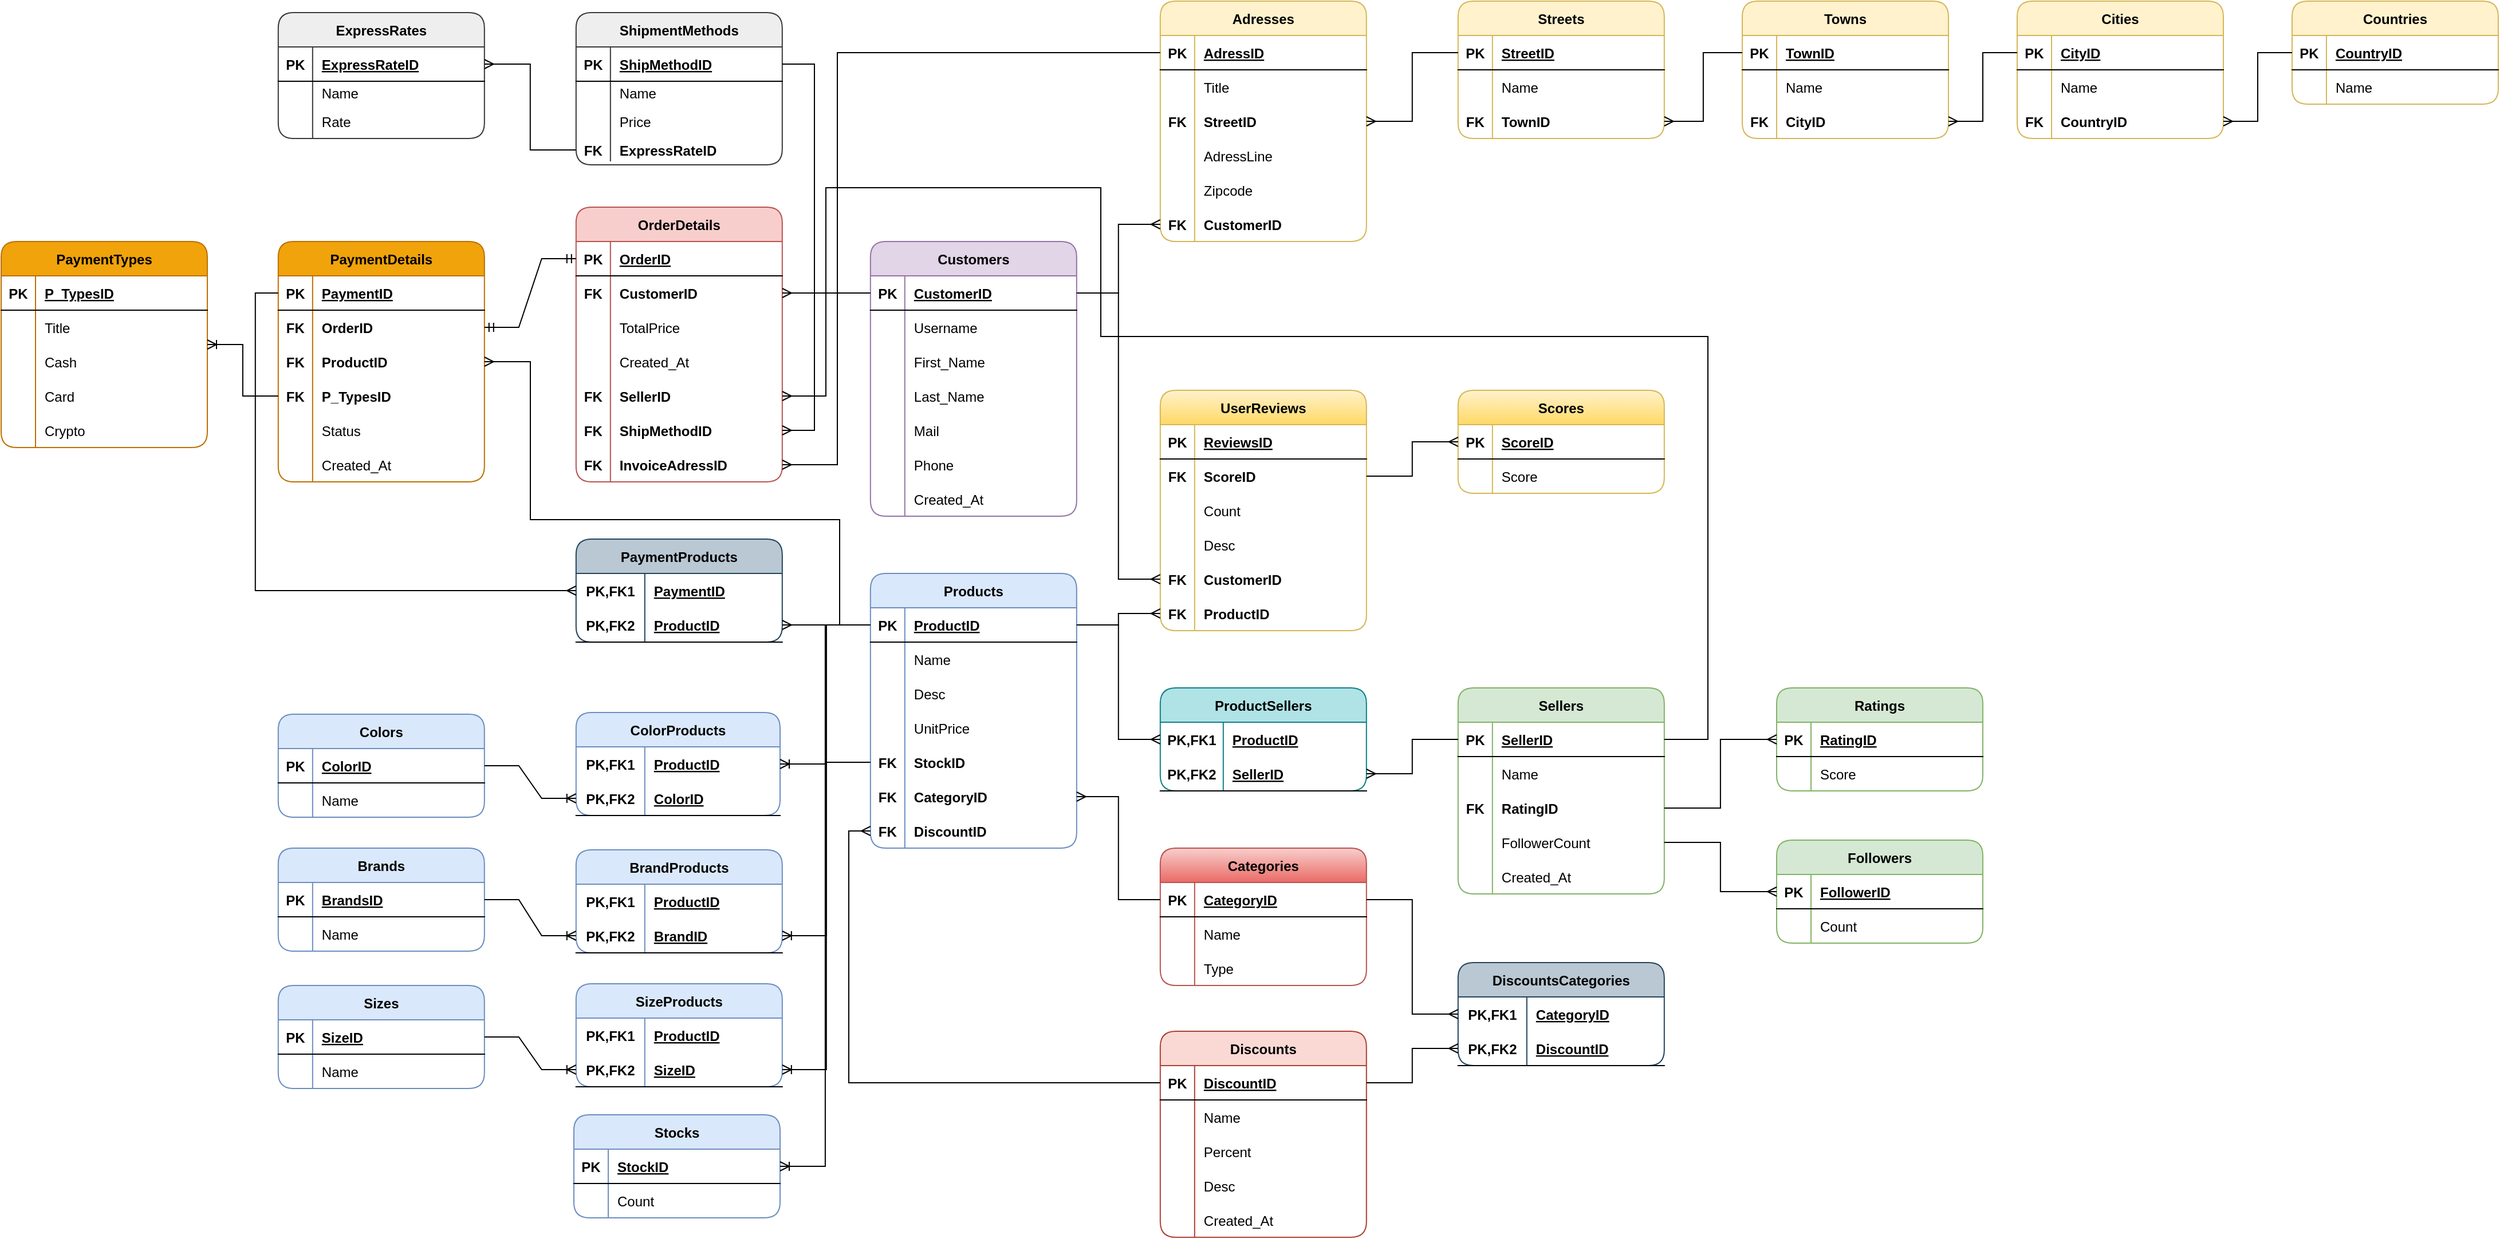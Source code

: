 <mxfile version="20.6.0" type="device"><diagram id="89L3WXdEKORyLD-XUQBD" name="Sayfa -1"><mxGraphModel dx="2948" dy="681" grid="1" gridSize="10" guides="1" tooltips="1" connect="1" arrows="1" fold="1" page="1" pageScale="1" pageWidth="1654" pageHeight="1169" math="0" shadow="0"><root><mxCell id="0"/><mxCell id="1" parent="0"/><mxCell id="EFgsqCqAmA0xpzLr_T7O-1" value="Products" style="shape=table;startSize=30;container=1;collapsible=1;childLayout=tableLayout;fixedRows=1;rowLines=0;fontStyle=1;align=center;resizeLast=1;fillColor=#dae8fc;strokeColor=#6c8ebf;shadow=0;rounded=1;" parent="1" vertex="1"><mxGeometry x="738.91" y="557" width="180" height="240" as="geometry"/></mxCell><mxCell id="EFgsqCqAmA0xpzLr_T7O-2" value="" style="shape=tableRow;horizontal=0;startSize=0;swimlaneHead=0;swimlaneBody=0;fillColor=none;collapsible=0;dropTarget=0;points=[[0,0.5],[1,0.5]];portConstraint=eastwest;top=0;left=0;right=0;bottom=1;shadow=0;" parent="EFgsqCqAmA0xpzLr_T7O-1" vertex="1"><mxGeometry y="30" width="180" height="30" as="geometry"/></mxCell><mxCell id="EFgsqCqAmA0xpzLr_T7O-3" value="PK" style="shape=partialRectangle;connectable=0;fillColor=none;top=0;left=0;bottom=0;right=0;fontStyle=1;overflow=hidden;shadow=0;" parent="EFgsqCqAmA0xpzLr_T7O-2" vertex="1"><mxGeometry width="30" height="30" as="geometry"><mxRectangle width="30" height="30" as="alternateBounds"/></mxGeometry></mxCell><mxCell id="EFgsqCqAmA0xpzLr_T7O-4" value="ProductID" style="shape=partialRectangle;connectable=0;fillColor=none;top=0;left=0;bottom=0;right=0;align=left;spacingLeft=6;fontStyle=5;overflow=hidden;shadow=0;" parent="EFgsqCqAmA0xpzLr_T7O-2" vertex="1"><mxGeometry x="30" width="150" height="30" as="geometry"><mxRectangle width="150" height="30" as="alternateBounds"/></mxGeometry></mxCell><mxCell id="EFgsqCqAmA0xpzLr_T7O-5" value="" style="shape=tableRow;horizontal=0;startSize=0;swimlaneHead=0;swimlaneBody=0;fillColor=none;collapsible=0;dropTarget=0;points=[[0,0.5],[1,0.5]];portConstraint=eastwest;top=0;left=0;right=0;bottom=0;shadow=0;" parent="EFgsqCqAmA0xpzLr_T7O-1" vertex="1"><mxGeometry y="60" width="180" height="30" as="geometry"/></mxCell><mxCell id="EFgsqCqAmA0xpzLr_T7O-6" value="" style="shape=partialRectangle;connectable=0;fillColor=none;top=0;left=0;bottom=0;right=0;editable=1;overflow=hidden;shadow=0;" parent="EFgsqCqAmA0xpzLr_T7O-5" vertex="1"><mxGeometry width="30" height="30" as="geometry"><mxRectangle width="30" height="30" as="alternateBounds"/></mxGeometry></mxCell><mxCell id="EFgsqCqAmA0xpzLr_T7O-7" value="Name" style="shape=partialRectangle;connectable=0;fillColor=none;top=0;left=0;bottom=0;right=0;align=left;spacingLeft=6;overflow=hidden;shadow=0;" parent="EFgsqCqAmA0xpzLr_T7O-5" vertex="1"><mxGeometry x="30" width="150" height="30" as="geometry"><mxRectangle width="150" height="30" as="alternateBounds"/></mxGeometry></mxCell><mxCell id="EFgsqCqAmA0xpzLr_T7O-8" value="" style="shape=tableRow;horizontal=0;startSize=0;swimlaneHead=0;swimlaneBody=0;fillColor=none;collapsible=0;dropTarget=0;points=[[0,0.5],[1,0.5]];portConstraint=eastwest;top=0;left=0;right=0;bottom=0;shadow=0;" parent="EFgsqCqAmA0xpzLr_T7O-1" vertex="1"><mxGeometry y="90" width="180" height="30" as="geometry"/></mxCell><mxCell id="EFgsqCqAmA0xpzLr_T7O-9" value="" style="shape=partialRectangle;connectable=0;fillColor=none;top=0;left=0;bottom=0;right=0;editable=1;overflow=hidden;shadow=0;" parent="EFgsqCqAmA0xpzLr_T7O-8" vertex="1"><mxGeometry width="30" height="30" as="geometry"><mxRectangle width="30" height="30" as="alternateBounds"/></mxGeometry></mxCell><mxCell id="EFgsqCqAmA0xpzLr_T7O-10" value="Desc" style="shape=partialRectangle;connectable=0;fillColor=none;top=0;left=0;bottom=0;right=0;align=left;spacingLeft=6;overflow=hidden;shadow=0;" parent="EFgsqCqAmA0xpzLr_T7O-8" vertex="1"><mxGeometry x="30" width="150" height="30" as="geometry"><mxRectangle width="150" height="30" as="alternateBounds"/></mxGeometry></mxCell><mxCell id="EFgsqCqAmA0xpzLr_T7O-11" value="" style="shape=tableRow;horizontal=0;startSize=0;swimlaneHead=0;swimlaneBody=0;fillColor=none;collapsible=0;dropTarget=0;points=[[0,0.5],[1,0.5]];portConstraint=eastwest;top=0;left=0;right=0;bottom=0;shadow=0;" parent="EFgsqCqAmA0xpzLr_T7O-1" vertex="1"><mxGeometry y="120" width="180" height="30" as="geometry"/></mxCell><mxCell id="EFgsqCqAmA0xpzLr_T7O-12" value="" style="shape=partialRectangle;connectable=0;fillColor=none;top=0;left=0;bottom=0;right=0;editable=1;overflow=hidden;shadow=0;" parent="EFgsqCqAmA0xpzLr_T7O-11" vertex="1"><mxGeometry width="30" height="30" as="geometry"><mxRectangle width="30" height="30" as="alternateBounds"/></mxGeometry></mxCell><mxCell id="EFgsqCqAmA0xpzLr_T7O-13" value="UnitPrice" style="shape=partialRectangle;connectable=0;fillColor=none;top=0;left=0;bottom=0;right=0;align=left;spacingLeft=6;overflow=hidden;shadow=0;" parent="EFgsqCqAmA0xpzLr_T7O-11" vertex="1"><mxGeometry x="30" width="150" height="30" as="geometry"><mxRectangle width="150" height="30" as="alternateBounds"/></mxGeometry></mxCell><mxCell id="EFgsqCqAmA0xpzLr_T7O-14" value="" style="shape=tableRow;horizontal=0;startSize=0;swimlaneHead=0;swimlaneBody=0;fillColor=none;collapsible=0;dropTarget=0;points=[[0,0.5],[1,0.5]];portConstraint=eastwest;top=0;left=0;right=0;bottom=0;shadow=0;" parent="EFgsqCqAmA0xpzLr_T7O-1" vertex="1"><mxGeometry y="150" width="180" height="30" as="geometry"/></mxCell><mxCell id="EFgsqCqAmA0xpzLr_T7O-15" value="FK" style="shape=partialRectangle;connectable=0;fillColor=none;top=0;left=0;bottom=0;right=0;editable=1;overflow=hidden;fontStyle=1;shadow=0;" parent="EFgsqCqAmA0xpzLr_T7O-14" vertex="1"><mxGeometry width="30" height="30" as="geometry"><mxRectangle width="30" height="30" as="alternateBounds"/></mxGeometry></mxCell><mxCell id="EFgsqCqAmA0xpzLr_T7O-16" value="StockID" style="shape=partialRectangle;connectable=0;fillColor=none;top=0;left=0;bottom=0;right=0;align=left;spacingLeft=6;overflow=hidden;fontStyle=1;shadow=0;" parent="EFgsqCqAmA0xpzLr_T7O-14" vertex="1"><mxGeometry x="30" width="150" height="30" as="geometry"><mxRectangle width="150" height="30" as="alternateBounds"/></mxGeometry></mxCell><mxCell id="EFgsqCqAmA0xpzLr_T7O-17" value="" style="shape=tableRow;horizontal=0;startSize=0;swimlaneHead=0;swimlaneBody=0;fillColor=none;collapsible=0;dropTarget=0;points=[[0,0.5],[1,0.5]];portConstraint=eastwest;top=0;left=0;right=0;bottom=0;shadow=0;" parent="EFgsqCqAmA0xpzLr_T7O-1" vertex="1"><mxGeometry y="180" width="180" height="30" as="geometry"/></mxCell><mxCell id="EFgsqCqAmA0xpzLr_T7O-18" value="FK" style="shape=partialRectangle;connectable=0;fillColor=none;top=0;left=0;bottom=0;right=0;editable=1;overflow=hidden;fontStyle=1;shadow=0;" parent="EFgsqCqAmA0xpzLr_T7O-17" vertex="1"><mxGeometry width="30" height="30" as="geometry"><mxRectangle width="30" height="30" as="alternateBounds"/></mxGeometry></mxCell><mxCell id="EFgsqCqAmA0xpzLr_T7O-19" value="CategoryID" style="shape=partialRectangle;connectable=0;fillColor=none;top=0;left=0;bottom=0;right=0;align=left;spacingLeft=6;overflow=hidden;fontStyle=1;shadow=0;" parent="EFgsqCqAmA0xpzLr_T7O-17" vertex="1"><mxGeometry x="30" width="150" height="30" as="geometry"><mxRectangle width="150" height="30" as="alternateBounds"/></mxGeometry></mxCell><mxCell id="EFgsqCqAmA0xpzLr_T7O-20" value="" style="shape=tableRow;horizontal=0;startSize=0;swimlaneHead=0;swimlaneBody=0;fillColor=none;collapsible=0;dropTarget=0;points=[[0,0.5],[1,0.5]];portConstraint=eastwest;top=0;left=0;right=0;bottom=0;shadow=0;" parent="EFgsqCqAmA0xpzLr_T7O-1" vertex="1"><mxGeometry y="210" width="180" height="30" as="geometry"/></mxCell><mxCell id="EFgsqCqAmA0xpzLr_T7O-21" value="FK" style="shape=partialRectangle;connectable=0;fillColor=none;top=0;left=0;bottom=0;right=0;editable=1;overflow=hidden;fontStyle=1;shadow=0;" parent="EFgsqCqAmA0xpzLr_T7O-20" vertex="1"><mxGeometry width="30" height="30" as="geometry"><mxRectangle width="30" height="30" as="alternateBounds"/></mxGeometry></mxCell><mxCell id="EFgsqCqAmA0xpzLr_T7O-22" value="DiscountID" style="shape=partialRectangle;connectable=0;fillColor=none;top=0;left=0;bottom=0;right=0;align=left;spacingLeft=6;overflow=hidden;fontStyle=1;shadow=0;" parent="EFgsqCqAmA0xpzLr_T7O-20" vertex="1"><mxGeometry x="30" width="150" height="30" as="geometry"><mxRectangle width="150" height="30" as="alternateBounds"/></mxGeometry></mxCell><mxCell id="EFgsqCqAmA0xpzLr_T7O-23" value="ProductSellers" style="shape=table;startSize=30;container=1;collapsible=1;childLayout=tableLayout;fixedRows=1;rowLines=0;fontStyle=1;align=center;resizeLast=1;fillColor=#b0e3e6;strokeColor=#0e8088;shadow=0;rounded=1;" parent="1" vertex="1"><mxGeometry x="991.91" y="657" width="180" height="90" as="geometry"/></mxCell><mxCell id="EFgsqCqAmA0xpzLr_T7O-24" value="" style="shape=tableRow;horizontal=0;startSize=0;swimlaneHead=0;swimlaneBody=0;fillColor=none;collapsible=0;dropTarget=0;points=[[0,0.5],[1,0.5]];portConstraint=eastwest;top=0;left=0;right=0;bottom=0;shadow=0;" parent="EFgsqCqAmA0xpzLr_T7O-23" vertex="1"><mxGeometry y="30" width="180" height="30" as="geometry"/></mxCell><mxCell id="EFgsqCqAmA0xpzLr_T7O-25" value="PK,FK1" style="shape=partialRectangle;connectable=0;fillColor=none;top=0;left=0;bottom=0;right=0;fontStyle=1;overflow=hidden;shadow=0;" parent="EFgsqCqAmA0xpzLr_T7O-24" vertex="1"><mxGeometry width="55" height="30" as="geometry"><mxRectangle width="55" height="30" as="alternateBounds"/></mxGeometry></mxCell><mxCell id="EFgsqCqAmA0xpzLr_T7O-26" value="ProductID" style="shape=partialRectangle;connectable=0;fillColor=none;top=0;left=0;bottom=0;right=0;align=left;spacingLeft=6;fontStyle=5;overflow=hidden;shadow=0;" parent="EFgsqCqAmA0xpzLr_T7O-24" vertex="1"><mxGeometry x="55" width="125" height="30" as="geometry"><mxRectangle width="125" height="30" as="alternateBounds"/></mxGeometry></mxCell><mxCell id="EFgsqCqAmA0xpzLr_T7O-27" value="" style="shape=tableRow;horizontal=0;startSize=0;swimlaneHead=0;swimlaneBody=0;fillColor=none;collapsible=0;dropTarget=0;points=[[0,0.5],[1,0.5]];portConstraint=eastwest;top=0;left=0;right=0;bottom=1;shadow=0;" parent="EFgsqCqAmA0xpzLr_T7O-23" vertex="1"><mxGeometry y="60" width="180" height="30" as="geometry"/></mxCell><mxCell id="EFgsqCqAmA0xpzLr_T7O-28" value="PK,FK2" style="shape=partialRectangle;connectable=0;fillColor=none;top=0;left=0;bottom=0;right=0;fontStyle=1;overflow=hidden;shadow=0;" parent="EFgsqCqAmA0xpzLr_T7O-27" vertex="1"><mxGeometry width="55" height="30" as="geometry"><mxRectangle width="55" height="30" as="alternateBounds"/></mxGeometry></mxCell><mxCell id="EFgsqCqAmA0xpzLr_T7O-29" value="SellerID" style="shape=partialRectangle;connectable=0;fillColor=none;top=0;left=0;bottom=0;right=0;align=left;spacingLeft=6;fontStyle=5;overflow=hidden;shadow=0;" parent="EFgsqCqAmA0xpzLr_T7O-27" vertex="1"><mxGeometry x="55" width="125" height="30" as="geometry"><mxRectangle width="125" height="30" as="alternateBounds"/></mxGeometry></mxCell><mxCell id="EFgsqCqAmA0xpzLr_T7O-30" value="Sellers" style="shape=table;startSize=30;container=1;collapsible=1;childLayout=tableLayout;fixedRows=1;rowLines=0;fontStyle=1;align=center;resizeLast=1;fillColor=#d5e8d4;strokeColor=#82b366;shadow=0;rounded=1;" parent="1" vertex="1"><mxGeometry x="1251.91" y="657" width="180" height="180" as="geometry"/></mxCell><mxCell id="EFgsqCqAmA0xpzLr_T7O-31" value="" style="shape=tableRow;horizontal=0;startSize=0;swimlaneHead=0;swimlaneBody=0;fillColor=none;collapsible=0;dropTarget=0;points=[[0,0.5],[1,0.5]];portConstraint=eastwest;top=0;left=0;right=0;bottom=1;shadow=0;" parent="EFgsqCqAmA0xpzLr_T7O-30" vertex="1"><mxGeometry y="30" width="180" height="30" as="geometry"/></mxCell><mxCell id="EFgsqCqAmA0xpzLr_T7O-32" value="PK" style="shape=partialRectangle;connectable=0;fillColor=none;top=0;left=0;bottom=0;right=0;fontStyle=1;overflow=hidden;shadow=0;" parent="EFgsqCqAmA0xpzLr_T7O-31" vertex="1"><mxGeometry width="30" height="30" as="geometry"><mxRectangle width="30" height="30" as="alternateBounds"/></mxGeometry></mxCell><mxCell id="EFgsqCqAmA0xpzLr_T7O-33" value="SellerID" style="shape=partialRectangle;connectable=0;fillColor=none;top=0;left=0;bottom=0;right=0;align=left;spacingLeft=6;fontStyle=5;overflow=hidden;shadow=0;" parent="EFgsqCqAmA0xpzLr_T7O-31" vertex="1"><mxGeometry x="30" width="150" height="30" as="geometry"><mxRectangle width="150" height="30" as="alternateBounds"/></mxGeometry></mxCell><mxCell id="EFgsqCqAmA0xpzLr_T7O-34" value="" style="shape=tableRow;horizontal=0;startSize=0;swimlaneHead=0;swimlaneBody=0;fillColor=none;collapsible=0;dropTarget=0;points=[[0,0.5],[1,0.5]];portConstraint=eastwest;top=0;left=0;right=0;bottom=0;shadow=0;" parent="EFgsqCqAmA0xpzLr_T7O-30" vertex="1"><mxGeometry y="60" width="180" height="30" as="geometry"/></mxCell><mxCell id="EFgsqCqAmA0xpzLr_T7O-35" value="" style="shape=partialRectangle;connectable=0;fillColor=none;top=0;left=0;bottom=0;right=0;editable=1;overflow=hidden;shadow=0;" parent="EFgsqCqAmA0xpzLr_T7O-34" vertex="1"><mxGeometry width="30" height="30" as="geometry"><mxRectangle width="30" height="30" as="alternateBounds"/></mxGeometry></mxCell><mxCell id="EFgsqCqAmA0xpzLr_T7O-36" value="Name" style="shape=partialRectangle;connectable=0;fillColor=none;top=0;left=0;bottom=0;right=0;align=left;spacingLeft=6;overflow=hidden;shadow=0;" parent="EFgsqCqAmA0xpzLr_T7O-34" vertex="1"><mxGeometry x="30" width="150" height="30" as="geometry"><mxRectangle width="150" height="30" as="alternateBounds"/></mxGeometry></mxCell><mxCell id="EFgsqCqAmA0xpzLr_T7O-37" value="" style="shape=tableRow;horizontal=0;startSize=0;swimlaneHead=0;swimlaneBody=0;fillColor=none;collapsible=0;dropTarget=0;points=[[0,0.5],[1,0.5]];portConstraint=eastwest;top=0;left=0;right=0;bottom=0;shadow=0;" parent="EFgsqCqAmA0xpzLr_T7O-30" vertex="1"><mxGeometry y="90" width="180" height="30" as="geometry"/></mxCell><mxCell id="EFgsqCqAmA0xpzLr_T7O-38" value="FK" style="shape=partialRectangle;connectable=0;fillColor=none;top=0;left=0;bottom=0;right=0;editable=1;overflow=hidden;fontStyle=1;shadow=0;" parent="EFgsqCqAmA0xpzLr_T7O-37" vertex="1"><mxGeometry width="30" height="30" as="geometry"><mxRectangle width="30" height="30" as="alternateBounds"/></mxGeometry></mxCell><mxCell id="EFgsqCqAmA0xpzLr_T7O-39" value="RatingID" style="shape=partialRectangle;connectable=0;fillColor=none;top=0;left=0;bottom=0;right=0;align=left;spacingLeft=6;overflow=hidden;fontStyle=1;shadow=0;" parent="EFgsqCqAmA0xpzLr_T7O-37" vertex="1"><mxGeometry x="30" width="150" height="30" as="geometry"><mxRectangle width="150" height="30" as="alternateBounds"/></mxGeometry></mxCell><mxCell id="EFgsqCqAmA0xpzLr_T7O-40" value="" style="shape=tableRow;horizontal=0;startSize=0;swimlaneHead=0;swimlaneBody=0;fillColor=none;collapsible=0;dropTarget=0;points=[[0,0.5],[1,0.5]];portConstraint=eastwest;top=0;left=0;right=0;bottom=0;shadow=0;" parent="EFgsqCqAmA0xpzLr_T7O-30" vertex="1"><mxGeometry y="120" width="180" height="30" as="geometry"/></mxCell><mxCell id="EFgsqCqAmA0xpzLr_T7O-41" value="" style="shape=partialRectangle;connectable=0;fillColor=none;top=0;left=0;bottom=0;right=0;editable=1;overflow=hidden;shadow=0;" parent="EFgsqCqAmA0xpzLr_T7O-40" vertex="1"><mxGeometry width="30" height="30" as="geometry"><mxRectangle width="30" height="30" as="alternateBounds"/></mxGeometry></mxCell><mxCell id="EFgsqCqAmA0xpzLr_T7O-42" value="FollowerCount" style="shape=partialRectangle;connectable=0;fillColor=none;top=0;left=0;bottom=0;right=0;align=left;spacingLeft=6;overflow=hidden;shadow=0;" parent="EFgsqCqAmA0xpzLr_T7O-40" vertex="1"><mxGeometry x="30" width="150" height="30" as="geometry"><mxRectangle width="150" height="30" as="alternateBounds"/></mxGeometry></mxCell><mxCell id="EFgsqCqAmA0xpzLr_T7O-43" value="" style="shape=tableRow;horizontal=0;startSize=0;swimlaneHead=0;swimlaneBody=0;fillColor=none;collapsible=0;dropTarget=0;points=[[0,0.5],[1,0.5]];portConstraint=eastwest;top=0;left=0;right=0;bottom=0;shadow=0;" parent="EFgsqCqAmA0xpzLr_T7O-30" vertex="1"><mxGeometry y="150" width="180" height="30" as="geometry"/></mxCell><mxCell id="EFgsqCqAmA0xpzLr_T7O-44" value="" style="shape=partialRectangle;connectable=0;fillColor=none;top=0;left=0;bottom=0;right=0;editable=1;overflow=hidden;shadow=0;" parent="EFgsqCqAmA0xpzLr_T7O-43" vertex="1"><mxGeometry width="30" height="30" as="geometry"><mxRectangle width="30" height="30" as="alternateBounds"/></mxGeometry></mxCell><mxCell id="EFgsqCqAmA0xpzLr_T7O-45" value="Created_At" style="shape=partialRectangle;connectable=0;fillColor=none;top=0;left=0;bottom=0;right=0;align=left;spacingLeft=6;overflow=hidden;shadow=0;" parent="EFgsqCqAmA0xpzLr_T7O-43" vertex="1"><mxGeometry x="30" width="150" height="30" as="geometry"><mxRectangle width="150" height="30" as="alternateBounds"/></mxGeometry></mxCell><mxCell id="EFgsqCqAmA0xpzLr_T7O-46" value="Categories" style="shape=table;startSize=30;container=1;collapsible=1;childLayout=tableLayout;fixedRows=1;rowLines=0;fontStyle=1;align=center;resizeLast=1;fillColor=#f8cecc;gradientColor=#ea6b66;strokeColor=#b85450;shadow=0;rounded=1;" parent="1" vertex="1"><mxGeometry x="991.91" y="797" width="180" height="120" as="geometry"/></mxCell><mxCell id="EFgsqCqAmA0xpzLr_T7O-47" value="" style="shape=tableRow;horizontal=0;startSize=0;swimlaneHead=0;swimlaneBody=0;fillColor=none;collapsible=0;dropTarget=0;points=[[0,0.5],[1,0.5]];portConstraint=eastwest;top=0;left=0;right=0;bottom=1;shadow=0;" parent="EFgsqCqAmA0xpzLr_T7O-46" vertex="1"><mxGeometry y="30" width="180" height="30" as="geometry"/></mxCell><mxCell id="EFgsqCqAmA0xpzLr_T7O-48" value="PK" style="shape=partialRectangle;connectable=0;fillColor=none;top=0;left=0;bottom=0;right=0;fontStyle=1;overflow=hidden;shadow=0;" parent="EFgsqCqAmA0xpzLr_T7O-47" vertex="1"><mxGeometry width="30" height="30" as="geometry"><mxRectangle width="30" height="30" as="alternateBounds"/></mxGeometry></mxCell><mxCell id="EFgsqCqAmA0xpzLr_T7O-49" value="CategoryID" style="shape=partialRectangle;connectable=0;fillColor=none;top=0;left=0;bottom=0;right=0;align=left;spacingLeft=6;fontStyle=5;overflow=hidden;shadow=0;" parent="EFgsqCqAmA0xpzLr_T7O-47" vertex="1"><mxGeometry x="30" width="150" height="30" as="geometry"><mxRectangle width="150" height="30" as="alternateBounds"/></mxGeometry></mxCell><mxCell id="EFgsqCqAmA0xpzLr_T7O-50" value="" style="shape=tableRow;horizontal=0;startSize=0;swimlaneHead=0;swimlaneBody=0;fillColor=none;collapsible=0;dropTarget=0;points=[[0,0.5],[1,0.5]];portConstraint=eastwest;top=0;left=0;right=0;bottom=0;shadow=0;" parent="EFgsqCqAmA0xpzLr_T7O-46" vertex="1"><mxGeometry y="60" width="180" height="30" as="geometry"/></mxCell><mxCell id="EFgsqCqAmA0xpzLr_T7O-51" value="" style="shape=partialRectangle;connectable=0;fillColor=none;top=0;left=0;bottom=0;right=0;editable=1;overflow=hidden;shadow=0;" parent="EFgsqCqAmA0xpzLr_T7O-50" vertex="1"><mxGeometry width="30" height="30" as="geometry"><mxRectangle width="30" height="30" as="alternateBounds"/></mxGeometry></mxCell><mxCell id="EFgsqCqAmA0xpzLr_T7O-52" value="Name" style="shape=partialRectangle;connectable=0;fillColor=none;top=0;left=0;bottom=0;right=0;align=left;spacingLeft=6;overflow=hidden;shadow=0;" parent="EFgsqCqAmA0xpzLr_T7O-50" vertex="1"><mxGeometry x="30" width="150" height="30" as="geometry"><mxRectangle width="150" height="30" as="alternateBounds"/></mxGeometry></mxCell><mxCell id="EFgsqCqAmA0xpzLr_T7O-53" value="" style="shape=tableRow;horizontal=0;startSize=0;swimlaneHead=0;swimlaneBody=0;fillColor=none;collapsible=0;dropTarget=0;points=[[0,0.5],[1,0.5]];portConstraint=eastwest;top=0;left=0;right=0;bottom=0;shadow=0;" parent="EFgsqCqAmA0xpzLr_T7O-46" vertex="1"><mxGeometry y="90" width="180" height="30" as="geometry"/></mxCell><mxCell id="EFgsqCqAmA0xpzLr_T7O-54" value="" style="shape=partialRectangle;connectable=0;fillColor=none;top=0;left=0;bottom=0;right=0;editable=1;overflow=hidden;shadow=0;" parent="EFgsqCqAmA0xpzLr_T7O-53" vertex="1"><mxGeometry width="30" height="30" as="geometry"><mxRectangle width="30" height="30" as="alternateBounds"/></mxGeometry></mxCell><mxCell id="EFgsqCqAmA0xpzLr_T7O-55" value="Type" style="shape=partialRectangle;connectable=0;fillColor=none;top=0;left=0;bottom=0;right=0;align=left;spacingLeft=6;overflow=hidden;shadow=0;" parent="EFgsqCqAmA0xpzLr_T7O-53" vertex="1"><mxGeometry x="30" width="150" height="30" as="geometry"><mxRectangle width="150" height="30" as="alternateBounds"/></mxGeometry></mxCell><mxCell id="EFgsqCqAmA0xpzLr_T7O-56" value="DiscountsCategories" style="shape=table;startSize=30;container=1;collapsible=1;childLayout=tableLayout;fixedRows=1;rowLines=0;fontStyle=1;align=center;resizeLast=1;fillColor=#bac8d3;strokeColor=#23445d;shadow=0;rounded=1;" parent="1" vertex="1"><mxGeometry x="1251.91" y="897" width="180" height="90" as="geometry"/></mxCell><mxCell id="EFgsqCqAmA0xpzLr_T7O-57" value="" style="shape=tableRow;horizontal=0;startSize=0;swimlaneHead=0;swimlaneBody=0;fillColor=none;collapsible=0;dropTarget=0;points=[[0,0.5],[1,0.5]];portConstraint=eastwest;top=0;left=0;right=0;bottom=0;shadow=0;" parent="EFgsqCqAmA0xpzLr_T7O-56" vertex="1"><mxGeometry y="30" width="180" height="30" as="geometry"/></mxCell><mxCell id="EFgsqCqAmA0xpzLr_T7O-58" value="PK,FK1" style="shape=partialRectangle;connectable=0;fillColor=none;top=0;left=0;bottom=0;right=0;fontStyle=1;overflow=hidden;shadow=0;" parent="EFgsqCqAmA0xpzLr_T7O-57" vertex="1"><mxGeometry width="60.0" height="30" as="geometry"><mxRectangle width="60.0" height="30" as="alternateBounds"/></mxGeometry></mxCell><mxCell id="EFgsqCqAmA0xpzLr_T7O-59" value="CategoryID" style="shape=partialRectangle;connectable=0;fillColor=none;top=0;left=0;bottom=0;right=0;align=left;spacingLeft=6;fontStyle=5;overflow=hidden;shadow=0;" parent="EFgsqCqAmA0xpzLr_T7O-57" vertex="1"><mxGeometry x="60.0" width="120.0" height="30" as="geometry"><mxRectangle width="120.0" height="30" as="alternateBounds"/></mxGeometry></mxCell><mxCell id="EFgsqCqAmA0xpzLr_T7O-60" value="" style="shape=tableRow;horizontal=0;startSize=0;swimlaneHead=0;swimlaneBody=0;fillColor=none;collapsible=0;dropTarget=0;points=[[0,0.5],[1,0.5]];portConstraint=eastwest;top=0;left=0;right=0;bottom=1;shadow=0;" parent="EFgsqCqAmA0xpzLr_T7O-56" vertex="1"><mxGeometry y="60" width="180" height="30" as="geometry"/></mxCell><mxCell id="EFgsqCqAmA0xpzLr_T7O-61" value="PK,FK2" style="shape=partialRectangle;connectable=0;fillColor=none;top=0;left=0;bottom=0;right=0;fontStyle=1;overflow=hidden;shadow=0;" parent="EFgsqCqAmA0xpzLr_T7O-60" vertex="1"><mxGeometry width="60.0" height="30" as="geometry"><mxRectangle width="60.0" height="30" as="alternateBounds"/></mxGeometry></mxCell><mxCell id="EFgsqCqAmA0xpzLr_T7O-62" value="DiscountID" style="shape=partialRectangle;connectable=0;fillColor=none;top=0;left=0;bottom=0;right=0;align=left;spacingLeft=6;fontStyle=5;overflow=hidden;shadow=0;" parent="EFgsqCqAmA0xpzLr_T7O-60" vertex="1"><mxGeometry x="60.0" width="120.0" height="30" as="geometry"><mxRectangle width="120.0" height="30" as="alternateBounds"/></mxGeometry></mxCell><mxCell id="EFgsqCqAmA0xpzLr_T7O-63" value="Discounts" style="shape=table;startSize=30;container=1;collapsible=1;childLayout=tableLayout;fixedRows=1;rowLines=0;fontStyle=1;align=center;resizeLast=1;fillColor=#fad9d5;strokeColor=#ae4132;shadow=0;rounded=1;" parent="1" vertex="1"><mxGeometry x="991.91" y="957" width="180" height="180" as="geometry"/></mxCell><mxCell id="EFgsqCqAmA0xpzLr_T7O-64" value="" style="shape=tableRow;horizontal=0;startSize=0;swimlaneHead=0;swimlaneBody=0;fillColor=none;collapsible=0;dropTarget=0;points=[[0,0.5],[1,0.5]];portConstraint=eastwest;top=0;left=0;right=0;bottom=1;shadow=0;" parent="EFgsqCqAmA0xpzLr_T7O-63" vertex="1"><mxGeometry y="30" width="180" height="30" as="geometry"/></mxCell><mxCell id="EFgsqCqAmA0xpzLr_T7O-65" value="PK" style="shape=partialRectangle;connectable=0;fillColor=none;top=0;left=0;bottom=0;right=0;fontStyle=1;overflow=hidden;shadow=0;" parent="EFgsqCqAmA0xpzLr_T7O-64" vertex="1"><mxGeometry width="30" height="30" as="geometry"><mxRectangle width="30" height="30" as="alternateBounds"/></mxGeometry></mxCell><mxCell id="EFgsqCqAmA0xpzLr_T7O-66" value="DiscountID" style="shape=partialRectangle;connectable=0;fillColor=none;top=0;left=0;bottom=0;right=0;align=left;spacingLeft=6;fontStyle=5;overflow=hidden;shadow=0;" parent="EFgsqCqAmA0xpzLr_T7O-64" vertex="1"><mxGeometry x="30" width="150" height="30" as="geometry"><mxRectangle width="150" height="30" as="alternateBounds"/></mxGeometry></mxCell><mxCell id="EFgsqCqAmA0xpzLr_T7O-67" value="" style="shape=tableRow;horizontal=0;startSize=0;swimlaneHead=0;swimlaneBody=0;fillColor=none;collapsible=0;dropTarget=0;points=[[0,0.5],[1,0.5]];portConstraint=eastwest;top=0;left=0;right=0;bottom=0;shadow=0;" parent="EFgsqCqAmA0xpzLr_T7O-63" vertex="1"><mxGeometry y="60" width="180" height="30" as="geometry"/></mxCell><mxCell id="EFgsqCqAmA0xpzLr_T7O-68" value="" style="shape=partialRectangle;connectable=0;fillColor=none;top=0;left=0;bottom=0;right=0;editable=1;overflow=hidden;shadow=0;" parent="EFgsqCqAmA0xpzLr_T7O-67" vertex="1"><mxGeometry width="30" height="30" as="geometry"><mxRectangle width="30" height="30" as="alternateBounds"/></mxGeometry></mxCell><mxCell id="EFgsqCqAmA0xpzLr_T7O-69" value="Name" style="shape=partialRectangle;connectable=0;fillColor=none;top=0;left=0;bottom=0;right=0;align=left;spacingLeft=6;overflow=hidden;shadow=0;" parent="EFgsqCqAmA0xpzLr_T7O-67" vertex="1"><mxGeometry x="30" width="150" height="30" as="geometry"><mxRectangle width="150" height="30" as="alternateBounds"/></mxGeometry></mxCell><mxCell id="EFgsqCqAmA0xpzLr_T7O-70" value="" style="shape=tableRow;horizontal=0;startSize=0;swimlaneHead=0;swimlaneBody=0;fillColor=none;collapsible=0;dropTarget=0;points=[[0,0.5],[1,0.5]];portConstraint=eastwest;top=0;left=0;right=0;bottom=0;shadow=0;" parent="EFgsqCqAmA0xpzLr_T7O-63" vertex="1"><mxGeometry y="90" width="180" height="30" as="geometry"/></mxCell><mxCell id="EFgsqCqAmA0xpzLr_T7O-71" value="" style="shape=partialRectangle;connectable=0;fillColor=none;top=0;left=0;bottom=0;right=0;editable=1;overflow=hidden;shadow=0;" parent="EFgsqCqAmA0xpzLr_T7O-70" vertex="1"><mxGeometry width="30" height="30" as="geometry"><mxRectangle width="30" height="30" as="alternateBounds"/></mxGeometry></mxCell><mxCell id="EFgsqCqAmA0xpzLr_T7O-72" value="Percent" style="shape=partialRectangle;connectable=0;fillColor=none;top=0;left=0;bottom=0;right=0;align=left;spacingLeft=6;overflow=hidden;shadow=0;" parent="EFgsqCqAmA0xpzLr_T7O-70" vertex="1"><mxGeometry x="30" width="150" height="30" as="geometry"><mxRectangle width="150" height="30" as="alternateBounds"/></mxGeometry></mxCell><mxCell id="EFgsqCqAmA0xpzLr_T7O-73" value="" style="shape=tableRow;horizontal=0;startSize=0;swimlaneHead=0;swimlaneBody=0;fillColor=none;collapsible=0;dropTarget=0;points=[[0,0.5],[1,0.5]];portConstraint=eastwest;top=0;left=0;right=0;bottom=0;shadow=0;" parent="EFgsqCqAmA0xpzLr_T7O-63" vertex="1"><mxGeometry y="120" width="180" height="30" as="geometry"/></mxCell><mxCell id="EFgsqCqAmA0xpzLr_T7O-74" value="" style="shape=partialRectangle;connectable=0;fillColor=none;top=0;left=0;bottom=0;right=0;editable=1;overflow=hidden;shadow=0;" parent="EFgsqCqAmA0xpzLr_T7O-73" vertex="1"><mxGeometry width="30" height="30" as="geometry"><mxRectangle width="30" height="30" as="alternateBounds"/></mxGeometry></mxCell><mxCell id="EFgsqCqAmA0xpzLr_T7O-75" value="Desc" style="shape=partialRectangle;connectable=0;fillColor=none;top=0;left=0;bottom=0;right=0;align=left;spacingLeft=6;overflow=hidden;shadow=0;" parent="EFgsqCqAmA0xpzLr_T7O-73" vertex="1"><mxGeometry x="30" width="150" height="30" as="geometry"><mxRectangle width="150" height="30" as="alternateBounds"/></mxGeometry></mxCell><mxCell id="EFgsqCqAmA0xpzLr_T7O-76" value="" style="shape=tableRow;horizontal=0;startSize=0;swimlaneHead=0;swimlaneBody=0;fillColor=none;collapsible=0;dropTarget=0;points=[[0,0.5],[1,0.5]];portConstraint=eastwest;top=0;left=0;right=0;bottom=0;shadow=0;" parent="EFgsqCqAmA0xpzLr_T7O-63" vertex="1"><mxGeometry y="150" width="180" height="30" as="geometry"/></mxCell><mxCell id="EFgsqCqAmA0xpzLr_T7O-77" value="" style="shape=partialRectangle;connectable=0;fillColor=none;top=0;left=0;bottom=0;right=0;editable=1;overflow=hidden;shadow=0;" parent="EFgsqCqAmA0xpzLr_T7O-76" vertex="1"><mxGeometry width="30" height="30" as="geometry"><mxRectangle width="30" height="30" as="alternateBounds"/></mxGeometry></mxCell><mxCell id="EFgsqCqAmA0xpzLr_T7O-78" value="Created_At" style="shape=partialRectangle;connectable=0;fillColor=none;top=0;left=0;bottom=0;right=0;align=left;spacingLeft=6;overflow=hidden;shadow=0;" parent="EFgsqCqAmA0xpzLr_T7O-76" vertex="1"><mxGeometry x="30" width="150" height="30" as="geometry"><mxRectangle width="150" height="30" as="alternateBounds"/></mxGeometry></mxCell><mxCell id="EFgsqCqAmA0xpzLr_T7O-79" value="OrderDetails" style="shape=table;startSize=30;container=1;collapsible=1;childLayout=tableLayout;fixedRows=1;rowLines=0;fontStyle=1;align=center;resizeLast=1;fillColor=#f8cecc;strokeColor=#b85450;shadow=0;rounded=1;" parent="1" vertex="1"><mxGeometry x="481.91" y="237" width="180" height="240" as="geometry"/></mxCell><mxCell id="EFgsqCqAmA0xpzLr_T7O-80" value="" style="shape=tableRow;horizontal=0;startSize=0;swimlaneHead=0;swimlaneBody=0;fillColor=none;collapsible=0;dropTarget=0;points=[[0,0.5],[1,0.5]];portConstraint=eastwest;top=0;left=0;right=0;bottom=1;shadow=0;" parent="EFgsqCqAmA0xpzLr_T7O-79" vertex="1"><mxGeometry y="30" width="180" height="30" as="geometry"/></mxCell><mxCell id="EFgsqCqAmA0xpzLr_T7O-81" value="PK" style="shape=partialRectangle;connectable=0;fillColor=none;top=0;left=0;bottom=0;right=0;fontStyle=1;overflow=hidden;shadow=0;" parent="EFgsqCqAmA0xpzLr_T7O-80" vertex="1"><mxGeometry width="30" height="30" as="geometry"><mxRectangle width="30" height="30" as="alternateBounds"/></mxGeometry></mxCell><mxCell id="EFgsqCqAmA0xpzLr_T7O-82" value="OrderID" style="shape=partialRectangle;connectable=0;fillColor=none;top=0;left=0;bottom=0;right=0;align=left;spacingLeft=6;fontStyle=5;overflow=hidden;shadow=0;" parent="EFgsqCqAmA0xpzLr_T7O-80" vertex="1"><mxGeometry x="30" width="150" height="30" as="geometry"><mxRectangle width="150" height="30" as="alternateBounds"/></mxGeometry></mxCell><mxCell id="EFgsqCqAmA0xpzLr_T7O-83" value="" style="shape=tableRow;horizontal=0;startSize=0;swimlaneHead=0;swimlaneBody=0;fillColor=none;collapsible=0;dropTarget=0;points=[[0,0.5],[1,0.5]];portConstraint=eastwest;top=0;left=0;right=0;bottom=0;shadow=0;" parent="EFgsqCqAmA0xpzLr_T7O-79" vertex="1"><mxGeometry y="60" width="180" height="30" as="geometry"/></mxCell><mxCell id="EFgsqCqAmA0xpzLr_T7O-84" value="FK" style="shape=partialRectangle;connectable=0;fillColor=none;top=0;left=0;bottom=0;right=0;editable=1;overflow=hidden;fontStyle=1;shadow=0;" parent="EFgsqCqAmA0xpzLr_T7O-83" vertex="1"><mxGeometry width="30" height="30" as="geometry"><mxRectangle width="30" height="30" as="alternateBounds"/></mxGeometry></mxCell><mxCell id="EFgsqCqAmA0xpzLr_T7O-85" value="CustomerID" style="shape=partialRectangle;connectable=0;fillColor=none;top=0;left=0;bottom=0;right=0;align=left;spacingLeft=6;overflow=hidden;fontStyle=1;shadow=0;" parent="EFgsqCqAmA0xpzLr_T7O-83" vertex="1"><mxGeometry x="30" width="150" height="30" as="geometry"><mxRectangle width="150" height="30" as="alternateBounds"/></mxGeometry></mxCell><mxCell id="EFgsqCqAmA0xpzLr_T7O-86" value="" style="shape=tableRow;horizontal=0;startSize=0;swimlaneHead=0;swimlaneBody=0;fillColor=none;collapsible=0;dropTarget=0;points=[[0,0.5],[1,0.5]];portConstraint=eastwest;top=0;left=0;right=0;bottom=0;shadow=0;" parent="EFgsqCqAmA0xpzLr_T7O-79" vertex="1"><mxGeometry y="90" width="180" height="30" as="geometry"/></mxCell><mxCell id="EFgsqCqAmA0xpzLr_T7O-87" value="" style="shape=partialRectangle;connectable=0;fillColor=none;top=0;left=0;bottom=0;right=0;editable=1;overflow=hidden;shadow=0;" parent="EFgsqCqAmA0xpzLr_T7O-86" vertex="1"><mxGeometry width="30" height="30" as="geometry"><mxRectangle width="30" height="30" as="alternateBounds"/></mxGeometry></mxCell><mxCell id="EFgsqCqAmA0xpzLr_T7O-88" value="TotalPrice" style="shape=partialRectangle;connectable=0;fillColor=none;top=0;left=0;bottom=0;right=0;align=left;spacingLeft=6;overflow=hidden;shadow=0;" parent="EFgsqCqAmA0xpzLr_T7O-86" vertex="1"><mxGeometry x="30" width="150" height="30" as="geometry"><mxRectangle width="150" height="30" as="alternateBounds"/></mxGeometry></mxCell><mxCell id="EFgsqCqAmA0xpzLr_T7O-218" value="" style="shape=tableRow;horizontal=0;startSize=0;swimlaneHead=0;swimlaneBody=0;fillColor=none;collapsible=0;dropTarget=0;points=[[0,0.5],[1,0.5]];portConstraint=eastwest;top=0;left=0;right=0;bottom=0;shadow=0;" parent="EFgsqCqAmA0xpzLr_T7O-79" vertex="1"><mxGeometry y="120" width="180" height="30" as="geometry"/></mxCell><mxCell id="EFgsqCqAmA0xpzLr_T7O-219" value="" style="shape=partialRectangle;connectable=0;fillColor=none;top=0;left=0;bottom=0;right=0;editable=1;overflow=hidden;shadow=0;" parent="EFgsqCqAmA0xpzLr_T7O-218" vertex="1"><mxGeometry width="30" height="30" as="geometry"><mxRectangle width="30" height="30" as="alternateBounds"/></mxGeometry></mxCell><mxCell id="EFgsqCqAmA0xpzLr_T7O-220" value="Created_At" style="shape=partialRectangle;connectable=0;fillColor=none;top=0;left=0;bottom=0;right=0;align=left;spacingLeft=6;overflow=hidden;shadow=0;" parent="EFgsqCqAmA0xpzLr_T7O-218" vertex="1"><mxGeometry x="30" width="150" height="30" as="geometry"><mxRectangle width="150" height="30" as="alternateBounds"/></mxGeometry></mxCell><mxCell id="EFgsqCqAmA0xpzLr_T7O-89" value="" style="shape=tableRow;horizontal=0;startSize=0;swimlaneHead=0;swimlaneBody=0;fillColor=none;collapsible=0;dropTarget=0;points=[[0,0.5],[1,0.5]];portConstraint=eastwest;top=0;left=0;right=0;bottom=0;shadow=0;" parent="EFgsqCqAmA0xpzLr_T7O-79" vertex="1"><mxGeometry y="150" width="180" height="30" as="geometry"/></mxCell><mxCell id="EFgsqCqAmA0xpzLr_T7O-90" value="FK" style="shape=partialRectangle;connectable=0;fillColor=none;top=0;left=0;bottom=0;right=0;editable=1;overflow=hidden;fontStyle=1;shadow=0;" parent="EFgsqCqAmA0xpzLr_T7O-89" vertex="1"><mxGeometry width="30" height="30" as="geometry"><mxRectangle width="30" height="30" as="alternateBounds"/></mxGeometry></mxCell><mxCell id="EFgsqCqAmA0xpzLr_T7O-91" value="SellerID" style="shape=partialRectangle;connectable=0;fillColor=none;top=0;left=0;bottom=0;right=0;align=left;spacingLeft=6;overflow=hidden;fontStyle=1;shadow=0;" parent="EFgsqCqAmA0xpzLr_T7O-89" vertex="1"><mxGeometry x="30" width="150" height="30" as="geometry"><mxRectangle width="150" height="30" as="alternateBounds"/></mxGeometry></mxCell><mxCell id="EFgsqCqAmA0xpzLr_T7O-92" value="" style="shape=tableRow;horizontal=0;startSize=0;swimlaneHead=0;swimlaneBody=0;fillColor=none;collapsible=0;dropTarget=0;points=[[0,0.5],[1,0.5]];portConstraint=eastwest;top=0;left=0;right=0;bottom=0;shadow=0;" parent="EFgsqCqAmA0xpzLr_T7O-79" vertex="1"><mxGeometry y="180" width="180" height="30" as="geometry"/></mxCell><mxCell id="EFgsqCqAmA0xpzLr_T7O-93" value="FK" style="shape=partialRectangle;connectable=0;fillColor=none;top=0;left=0;bottom=0;right=0;editable=1;overflow=hidden;fontStyle=1;shadow=0;" parent="EFgsqCqAmA0xpzLr_T7O-92" vertex="1"><mxGeometry width="30" height="30" as="geometry"><mxRectangle width="30" height="30" as="alternateBounds"/></mxGeometry></mxCell><mxCell id="EFgsqCqAmA0xpzLr_T7O-94" value="ShipMethodID" style="shape=partialRectangle;connectable=0;fillColor=none;top=0;left=0;bottom=0;right=0;align=left;spacingLeft=6;overflow=hidden;fontStyle=1;shadow=0;" parent="EFgsqCqAmA0xpzLr_T7O-92" vertex="1"><mxGeometry x="30" width="150" height="30" as="geometry"><mxRectangle width="150" height="30" as="alternateBounds"/></mxGeometry></mxCell><mxCell id="kLMvVgcqVPbYfWvc_bpA-285" value="" style="shape=tableRow;horizontal=0;startSize=0;swimlaneHead=0;swimlaneBody=0;fillColor=none;collapsible=0;dropTarget=0;points=[[0,0.5],[1,0.5]];portConstraint=eastwest;top=0;left=0;right=0;bottom=0;shadow=0;" parent="EFgsqCqAmA0xpzLr_T7O-79" vertex="1"><mxGeometry y="210" width="180" height="30" as="geometry"/></mxCell><mxCell id="kLMvVgcqVPbYfWvc_bpA-286" value="FK" style="shape=partialRectangle;connectable=0;fillColor=none;top=0;left=0;bottom=0;right=0;editable=1;overflow=hidden;fontStyle=1;shadow=0;" parent="kLMvVgcqVPbYfWvc_bpA-285" vertex="1"><mxGeometry width="30" height="30" as="geometry"><mxRectangle width="30" height="30" as="alternateBounds"/></mxGeometry></mxCell><mxCell id="kLMvVgcqVPbYfWvc_bpA-287" value="InvoiceAdressID" style="shape=partialRectangle;connectable=0;fillColor=none;top=0;left=0;bottom=0;right=0;align=left;spacingLeft=6;overflow=hidden;fontStyle=1;shadow=0;" parent="kLMvVgcqVPbYfWvc_bpA-285" vertex="1"><mxGeometry x="30" width="150" height="30" as="geometry"><mxRectangle width="150" height="30" as="alternateBounds"/></mxGeometry></mxCell><mxCell id="EFgsqCqAmA0xpzLr_T7O-95" value="PaymentDetails" style="shape=table;startSize=30;container=1;collapsible=1;childLayout=tableLayout;fixedRows=1;rowLines=0;fontStyle=1;align=center;resizeLast=1;fillColor=#f0a30a;fontColor=#000000;strokeColor=#BD7000;shadow=0;rounded=1;" parent="1" vertex="1"><mxGeometry x="221.91" y="267" width="180" height="210" as="geometry"/></mxCell><mxCell id="EFgsqCqAmA0xpzLr_T7O-96" value="" style="shape=tableRow;horizontal=0;startSize=0;swimlaneHead=0;swimlaneBody=0;fillColor=none;collapsible=0;dropTarget=0;points=[[0,0.5],[1,0.5]];portConstraint=eastwest;top=0;left=0;right=0;bottom=1;shadow=0;" parent="EFgsqCqAmA0xpzLr_T7O-95" vertex="1"><mxGeometry y="30" width="180" height="30" as="geometry"/></mxCell><mxCell id="EFgsqCqAmA0xpzLr_T7O-97" value="PK" style="shape=partialRectangle;connectable=0;fillColor=none;top=0;left=0;bottom=0;right=0;fontStyle=1;overflow=hidden;shadow=0;" parent="EFgsqCqAmA0xpzLr_T7O-96" vertex="1"><mxGeometry width="30" height="30" as="geometry"><mxRectangle width="30" height="30" as="alternateBounds"/></mxGeometry></mxCell><mxCell id="EFgsqCqAmA0xpzLr_T7O-98" value="PaymentID" style="shape=partialRectangle;connectable=0;fillColor=none;top=0;left=0;bottom=0;right=0;align=left;spacingLeft=6;fontStyle=5;overflow=hidden;shadow=0;" parent="EFgsqCqAmA0xpzLr_T7O-96" vertex="1"><mxGeometry x="30" width="150" height="30" as="geometry"><mxRectangle width="150" height="30" as="alternateBounds"/></mxGeometry></mxCell><mxCell id="EFgsqCqAmA0xpzLr_T7O-99" value="" style="shape=tableRow;horizontal=0;startSize=0;swimlaneHead=0;swimlaneBody=0;fillColor=none;collapsible=0;dropTarget=0;points=[[0,0.5],[1,0.5]];portConstraint=eastwest;top=0;left=0;right=0;bottom=0;shadow=0;" parent="EFgsqCqAmA0xpzLr_T7O-95" vertex="1"><mxGeometry y="60" width="180" height="30" as="geometry"/></mxCell><mxCell id="EFgsqCqAmA0xpzLr_T7O-100" value="FK" style="shape=partialRectangle;connectable=0;fillColor=none;top=0;left=0;bottom=0;right=0;editable=1;overflow=hidden;fontStyle=1;shadow=0;" parent="EFgsqCqAmA0xpzLr_T7O-99" vertex="1"><mxGeometry width="30" height="30" as="geometry"><mxRectangle width="30" height="30" as="alternateBounds"/></mxGeometry></mxCell><mxCell id="EFgsqCqAmA0xpzLr_T7O-101" value="OrderID" style="shape=partialRectangle;connectable=0;fillColor=none;top=0;left=0;bottom=0;right=0;align=left;spacingLeft=6;overflow=hidden;fontStyle=1;shadow=0;" parent="EFgsqCqAmA0xpzLr_T7O-99" vertex="1"><mxGeometry x="30" width="150" height="30" as="geometry"><mxRectangle width="150" height="30" as="alternateBounds"/></mxGeometry></mxCell><mxCell id="EFgsqCqAmA0xpzLr_T7O-102" value="" style="shape=tableRow;horizontal=0;startSize=0;swimlaneHead=0;swimlaneBody=0;fillColor=none;collapsible=0;dropTarget=0;points=[[0,0.5],[1,0.5]];portConstraint=eastwest;top=0;left=0;right=0;bottom=0;shadow=0;" parent="EFgsqCqAmA0xpzLr_T7O-95" vertex="1"><mxGeometry y="90" width="180" height="30" as="geometry"/></mxCell><mxCell id="EFgsqCqAmA0xpzLr_T7O-103" value="FK" style="shape=partialRectangle;connectable=0;fillColor=none;top=0;left=0;bottom=0;right=0;editable=1;overflow=hidden;fontStyle=1;shadow=0;" parent="EFgsqCqAmA0xpzLr_T7O-102" vertex="1"><mxGeometry width="30" height="30" as="geometry"><mxRectangle width="30" height="30" as="alternateBounds"/></mxGeometry></mxCell><mxCell id="EFgsqCqAmA0xpzLr_T7O-104" value="ProductID" style="shape=partialRectangle;connectable=0;fillColor=none;top=0;left=0;bottom=0;right=0;align=left;spacingLeft=6;overflow=hidden;fontStyle=1;shadow=0;" parent="EFgsqCqAmA0xpzLr_T7O-102" vertex="1"><mxGeometry x="30" width="150" height="30" as="geometry"><mxRectangle width="150" height="30" as="alternateBounds"/></mxGeometry></mxCell><mxCell id="EFgsqCqAmA0xpzLr_T7O-105" value="" style="shape=tableRow;horizontal=0;startSize=0;swimlaneHead=0;swimlaneBody=0;fillColor=none;collapsible=0;dropTarget=0;points=[[0,0.5],[1,0.5]];portConstraint=eastwest;top=0;left=0;right=0;bottom=0;shadow=0;" parent="EFgsqCqAmA0xpzLr_T7O-95" vertex="1"><mxGeometry y="120" width="180" height="30" as="geometry"/></mxCell><mxCell id="EFgsqCqAmA0xpzLr_T7O-106" value="FK" style="shape=partialRectangle;connectable=0;fillColor=none;top=0;left=0;bottom=0;right=0;editable=1;overflow=hidden;fontStyle=1;shadow=0;" parent="EFgsqCqAmA0xpzLr_T7O-105" vertex="1"><mxGeometry width="30" height="30" as="geometry"><mxRectangle width="30" height="30" as="alternateBounds"/></mxGeometry></mxCell><mxCell id="EFgsqCqAmA0xpzLr_T7O-107" value="P_TypesID" style="shape=partialRectangle;connectable=0;fillColor=none;top=0;left=0;bottom=0;right=0;align=left;spacingLeft=6;overflow=hidden;fontStyle=1;shadow=0;" parent="EFgsqCqAmA0xpzLr_T7O-105" vertex="1"><mxGeometry x="30" width="150" height="30" as="geometry"><mxRectangle width="150" height="30" as="alternateBounds"/></mxGeometry></mxCell><mxCell id="EFgsqCqAmA0xpzLr_T7O-108" value="" style="shape=tableRow;horizontal=0;startSize=0;swimlaneHead=0;swimlaneBody=0;fillColor=none;collapsible=0;dropTarget=0;points=[[0,0.5],[1,0.5]];portConstraint=eastwest;top=0;left=0;right=0;bottom=0;shadow=0;" parent="EFgsqCqAmA0xpzLr_T7O-95" vertex="1"><mxGeometry y="150" width="180" height="30" as="geometry"/></mxCell><mxCell id="EFgsqCqAmA0xpzLr_T7O-109" value="" style="shape=partialRectangle;connectable=0;fillColor=none;top=0;left=0;bottom=0;right=0;editable=1;overflow=hidden;shadow=0;" parent="EFgsqCqAmA0xpzLr_T7O-108" vertex="1"><mxGeometry width="30" height="30" as="geometry"><mxRectangle width="30" height="30" as="alternateBounds"/></mxGeometry></mxCell><mxCell id="EFgsqCqAmA0xpzLr_T7O-110" value="Status" style="shape=partialRectangle;connectable=0;fillColor=none;top=0;left=0;bottom=0;right=0;align=left;spacingLeft=6;overflow=hidden;shadow=0;" parent="EFgsqCqAmA0xpzLr_T7O-108" vertex="1"><mxGeometry x="30" width="150" height="30" as="geometry"><mxRectangle width="150" height="30" as="alternateBounds"/></mxGeometry></mxCell><mxCell id="EFgsqCqAmA0xpzLr_T7O-111" value="" style="shape=tableRow;horizontal=0;startSize=0;swimlaneHead=0;swimlaneBody=0;fillColor=none;collapsible=0;dropTarget=0;points=[[0,0.5],[1,0.5]];portConstraint=eastwest;top=0;left=0;right=0;bottom=0;shadow=0;" parent="EFgsqCqAmA0xpzLr_T7O-95" vertex="1"><mxGeometry y="180" width="180" height="30" as="geometry"/></mxCell><mxCell id="EFgsqCqAmA0xpzLr_T7O-112" value="" style="shape=partialRectangle;connectable=0;fillColor=none;top=0;left=0;bottom=0;right=0;editable=1;overflow=hidden;shadow=0;" parent="EFgsqCqAmA0xpzLr_T7O-111" vertex="1"><mxGeometry width="30" height="30" as="geometry"><mxRectangle width="30" height="30" as="alternateBounds"/></mxGeometry></mxCell><mxCell id="EFgsqCqAmA0xpzLr_T7O-113" value="Created_At" style="shape=partialRectangle;connectable=0;fillColor=none;top=0;left=0;bottom=0;right=0;align=left;spacingLeft=6;overflow=hidden;shadow=0;" parent="EFgsqCqAmA0xpzLr_T7O-111" vertex="1"><mxGeometry x="30" width="150" height="30" as="geometry"><mxRectangle width="150" height="30" as="alternateBounds"/></mxGeometry></mxCell><mxCell id="EFgsqCqAmA0xpzLr_T7O-114" value="PaymentProducts" style="shape=table;startSize=30;container=1;collapsible=1;childLayout=tableLayout;fixedRows=1;rowLines=0;fontStyle=1;align=center;resizeLast=1;fillColor=#bac8d3;strokeColor=#23445d;shadow=0;rounded=1;" parent="1" vertex="1"><mxGeometry x="481.91" y="527" width="180" height="90" as="geometry"/></mxCell><mxCell id="EFgsqCqAmA0xpzLr_T7O-115" value="" style="shape=tableRow;horizontal=0;startSize=0;swimlaneHead=0;swimlaneBody=0;fillColor=none;collapsible=0;dropTarget=0;points=[[0,0.5],[1,0.5]];portConstraint=eastwest;top=0;left=0;right=0;bottom=0;shadow=0;" parent="EFgsqCqAmA0xpzLr_T7O-114" vertex="1"><mxGeometry y="30" width="180" height="30" as="geometry"/></mxCell><mxCell id="EFgsqCqAmA0xpzLr_T7O-116" value="PK,FK1" style="shape=partialRectangle;connectable=0;fillColor=none;top=0;left=0;bottom=0;right=0;fontStyle=1;overflow=hidden;shadow=0;" parent="EFgsqCqAmA0xpzLr_T7O-115" vertex="1"><mxGeometry width="60.0" height="30" as="geometry"><mxRectangle width="60.0" height="30" as="alternateBounds"/></mxGeometry></mxCell><mxCell id="EFgsqCqAmA0xpzLr_T7O-117" value="PaymentID" style="shape=partialRectangle;connectable=0;fillColor=none;top=0;left=0;bottom=0;right=0;align=left;spacingLeft=6;fontStyle=5;overflow=hidden;shadow=0;" parent="EFgsqCqAmA0xpzLr_T7O-115" vertex="1"><mxGeometry x="60.0" width="120.0" height="30" as="geometry"><mxRectangle width="120.0" height="30" as="alternateBounds"/></mxGeometry></mxCell><mxCell id="EFgsqCqAmA0xpzLr_T7O-118" value="" style="shape=tableRow;horizontal=0;startSize=0;swimlaneHead=0;swimlaneBody=0;fillColor=none;collapsible=0;dropTarget=0;points=[[0,0.5],[1,0.5]];portConstraint=eastwest;top=0;left=0;right=0;bottom=1;shadow=0;" parent="EFgsqCqAmA0xpzLr_T7O-114" vertex="1"><mxGeometry y="60" width="180" height="30" as="geometry"/></mxCell><mxCell id="EFgsqCqAmA0xpzLr_T7O-119" value="PK,FK2" style="shape=partialRectangle;connectable=0;fillColor=none;top=0;left=0;bottom=0;right=0;fontStyle=1;overflow=hidden;shadow=0;" parent="EFgsqCqAmA0xpzLr_T7O-118" vertex="1"><mxGeometry width="60.0" height="30" as="geometry"><mxRectangle width="60.0" height="30" as="alternateBounds"/></mxGeometry></mxCell><mxCell id="EFgsqCqAmA0xpzLr_T7O-120" value="ProductID" style="shape=partialRectangle;connectable=0;fillColor=none;top=0;left=0;bottom=0;right=0;align=left;spacingLeft=6;fontStyle=5;overflow=hidden;shadow=0;" parent="EFgsqCqAmA0xpzLr_T7O-118" vertex="1"><mxGeometry x="60.0" width="120.0" height="30" as="geometry"><mxRectangle width="120.0" height="30" as="alternateBounds"/></mxGeometry></mxCell><mxCell id="EFgsqCqAmA0xpzLr_T7O-121" value="ShipmentMethods" style="shape=table;startSize=30;container=1;collapsible=1;childLayout=tableLayout;fixedRows=1;rowLines=0;fontStyle=1;align=center;resizeLast=1;fillColor=#eeeeee;strokeColor=#36393d;shadow=0;rounded=1;" parent="1" vertex="1"><mxGeometry x="481.91" y="67" width="180" height="133" as="geometry"/></mxCell><mxCell id="EFgsqCqAmA0xpzLr_T7O-122" value="" style="shape=tableRow;horizontal=0;startSize=0;swimlaneHead=0;swimlaneBody=0;fillColor=none;collapsible=0;dropTarget=0;points=[[0,0.5],[1,0.5]];portConstraint=eastwest;top=0;left=0;right=0;bottom=1;shadow=0;" parent="EFgsqCqAmA0xpzLr_T7O-121" vertex="1"><mxGeometry y="30" width="180" height="30" as="geometry"/></mxCell><mxCell id="EFgsqCqAmA0xpzLr_T7O-123" value="PK" style="shape=partialRectangle;connectable=0;fillColor=none;top=0;left=0;bottom=0;right=0;fontStyle=1;overflow=hidden;shadow=0;" parent="EFgsqCqAmA0xpzLr_T7O-122" vertex="1"><mxGeometry width="30" height="30" as="geometry"><mxRectangle width="30" height="30" as="alternateBounds"/></mxGeometry></mxCell><mxCell id="EFgsqCqAmA0xpzLr_T7O-124" value="ShipMethodID" style="shape=partialRectangle;connectable=0;fillColor=none;top=0;left=0;bottom=0;right=0;align=left;spacingLeft=6;fontStyle=5;overflow=hidden;shadow=0;" parent="EFgsqCqAmA0xpzLr_T7O-122" vertex="1"><mxGeometry x="30" width="150" height="30" as="geometry"><mxRectangle width="150" height="30" as="alternateBounds"/></mxGeometry></mxCell><mxCell id="EFgsqCqAmA0xpzLr_T7O-125" value="" style="shape=tableRow;horizontal=0;startSize=0;swimlaneHead=0;swimlaneBody=0;fillColor=none;collapsible=0;dropTarget=0;points=[[0,0.5],[1,0.5]];portConstraint=eastwest;top=0;left=0;right=0;bottom=0;shadow=0;" parent="EFgsqCqAmA0xpzLr_T7O-121" vertex="1"><mxGeometry y="60" width="180" height="20" as="geometry"/></mxCell><mxCell id="EFgsqCqAmA0xpzLr_T7O-126" value="" style="shape=partialRectangle;connectable=0;fillColor=none;top=0;left=0;bottom=0;right=0;editable=1;overflow=hidden;shadow=0;" parent="EFgsqCqAmA0xpzLr_T7O-125" vertex="1"><mxGeometry width="30" height="20" as="geometry"><mxRectangle width="30" height="20" as="alternateBounds"/></mxGeometry></mxCell><mxCell id="EFgsqCqAmA0xpzLr_T7O-127" value="Name" style="shape=partialRectangle;connectable=0;fillColor=none;top=0;left=0;bottom=0;right=0;align=left;spacingLeft=6;overflow=hidden;verticalAlign=middle;shadow=0;" parent="EFgsqCqAmA0xpzLr_T7O-125" vertex="1"><mxGeometry x="30" width="150" height="20" as="geometry"><mxRectangle width="150" height="20" as="alternateBounds"/></mxGeometry></mxCell><mxCell id="EFgsqCqAmA0xpzLr_T7O-128" value="" style="shape=tableRow;horizontal=0;startSize=0;swimlaneHead=0;swimlaneBody=0;fillColor=none;collapsible=0;dropTarget=0;points=[[0,0.5],[1,0.5]];portConstraint=eastwest;top=0;left=0;right=0;bottom=0;shadow=0;" parent="EFgsqCqAmA0xpzLr_T7O-121" vertex="1"><mxGeometry y="80" width="180" height="30" as="geometry"/></mxCell><mxCell id="EFgsqCqAmA0xpzLr_T7O-129" value="" style="shape=partialRectangle;connectable=0;fillColor=none;top=0;left=0;bottom=0;right=0;editable=1;overflow=hidden;shadow=0;" parent="EFgsqCqAmA0xpzLr_T7O-128" vertex="1"><mxGeometry width="30" height="30" as="geometry"><mxRectangle width="30" height="30" as="alternateBounds"/></mxGeometry></mxCell><mxCell id="EFgsqCqAmA0xpzLr_T7O-130" value="Price" style="shape=partialRectangle;connectable=0;fillColor=none;top=0;left=0;bottom=0;right=0;align=left;spacingLeft=6;overflow=hidden;verticalAlign=middle;shadow=0;" parent="EFgsqCqAmA0xpzLr_T7O-128" vertex="1"><mxGeometry x="30" width="150" height="30" as="geometry"><mxRectangle width="150" height="30" as="alternateBounds"/></mxGeometry></mxCell><mxCell id="EFgsqCqAmA0xpzLr_T7O-131" value="" style="shape=tableRow;horizontal=0;startSize=0;swimlaneHead=0;swimlaneBody=0;fillColor=none;collapsible=0;dropTarget=0;points=[[0,0.5],[1,0.5]];portConstraint=eastwest;top=0;left=0;right=0;bottom=0;shadow=0;" parent="EFgsqCqAmA0xpzLr_T7O-121" vertex="1"><mxGeometry y="110" width="180" height="20" as="geometry"/></mxCell><mxCell id="EFgsqCqAmA0xpzLr_T7O-132" value="FK" style="shape=partialRectangle;connectable=0;fillColor=none;top=0;left=0;bottom=0;right=0;editable=1;overflow=hidden;fontStyle=1;shadow=0;" parent="EFgsqCqAmA0xpzLr_T7O-131" vertex="1"><mxGeometry width="30" height="20" as="geometry"><mxRectangle width="30" height="20" as="alternateBounds"/></mxGeometry></mxCell><mxCell id="EFgsqCqAmA0xpzLr_T7O-133" value="ExpressRateID" style="shape=partialRectangle;connectable=0;fillColor=none;top=0;left=0;bottom=0;right=0;align=left;spacingLeft=6;overflow=hidden;verticalAlign=middle;fontStyle=1;shadow=0;" parent="EFgsqCqAmA0xpzLr_T7O-131" vertex="1"><mxGeometry x="30" width="150" height="20" as="geometry"><mxRectangle width="150" height="20" as="alternateBounds"/></mxGeometry></mxCell><mxCell id="EFgsqCqAmA0xpzLr_T7O-134" value="UserReviews" style="shape=table;startSize=30;container=1;collapsible=1;childLayout=tableLayout;fixedRows=1;rowLines=0;fontStyle=1;align=center;resizeLast=1;fillColor=#fff2cc;gradientColor=#ffd966;strokeColor=#d6b656;shadow=0;rounded=1;" parent="1" vertex="1"><mxGeometry x="991.91" y="397" width="180" height="210" as="geometry"/></mxCell><mxCell id="EFgsqCqAmA0xpzLr_T7O-135" value="" style="shape=tableRow;horizontal=0;startSize=0;swimlaneHead=0;swimlaneBody=0;fillColor=none;collapsible=0;dropTarget=0;points=[[0,0.5],[1,0.5]];portConstraint=eastwest;top=0;left=0;right=0;bottom=1;shadow=0;" parent="EFgsqCqAmA0xpzLr_T7O-134" vertex="1"><mxGeometry y="30" width="180" height="30" as="geometry"/></mxCell><mxCell id="EFgsqCqAmA0xpzLr_T7O-136" value="PK" style="shape=partialRectangle;connectable=0;fillColor=none;top=0;left=0;bottom=0;right=0;fontStyle=1;overflow=hidden;shadow=0;" parent="EFgsqCqAmA0xpzLr_T7O-135" vertex="1"><mxGeometry width="30" height="30" as="geometry"><mxRectangle width="30" height="30" as="alternateBounds"/></mxGeometry></mxCell><mxCell id="EFgsqCqAmA0xpzLr_T7O-137" value="ReviewsID" style="shape=partialRectangle;connectable=0;fillColor=none;top=0;left=0;bottom=0;right=0;align=left;spacingLeft=6;fontStyle=5;overflow=hidden;shadow=0;" parent="EFgsqCqAmA0xpzLr_T7O-135" vertex="1"><mxGeometry x="30" width="150" height="30" as="geometry"><mxRectangle width="150" height="30" as="alternateBounds"/></mxGeometry></mxCell><mxCell id="EFgsqCqAmA0xpzLr_T7O-138" value="" style="shape=tableRow;horizontal=0;startSize=0;swimlaneHead=0;swimlaneBody=0;fillColor=none;collapsible=0;dropTarget=0;points=[[0,0.5],[1,0.5]];portConstraint=eastwest;top=0;left=0;right=0;bottom=0;shadow=0;" parent="EFgsqCqAmA0xpzLr_T7O-134" vertex="1"><mxGeometry y="60" width="180" height="30" as="geometry"/></mxCell><mxCell id="EFgsqCqAmA0xpzLr_T7O-139" value="FK" style="shape=partialRectangle;connectable=0;fillColor=none;top=0;left=0;bottom=0;right=0;editable=1;overflow=hidden;fontStyle=1;shadow=0;" parent="EFgsqCqAmA0xpzLr_T7O-138" vertex="1"><mxGeometry width="30" height="30" as="geometry"><mxRectangle width="30" height="30" as="alternateBounds"/></mxGeometry></mxCell><mxCell id="EFgsqCqAmA0xpzLr_T7O-140" value="ScoreID" style="shape=partialRectangle;connectable=0;fillColor=none;top=0;left=0;bottom=0;right=0;align=left;spacingLeft=6;overflow=hidden;fontStyle=1;shadow=0;" parent="EFgsqCqAmA0xpzLr_T7O-138" vertex="1"><mxGeometry x="30" width="150" height="30" as="geometry"><mxRectangle width="150" height="30" as="alternateBounds"/></mxGeometry></mxCell><mxCell id="EFgsqCqAmA0xpzLr_T7O-141" value="" style="shape=tableRow;horizontal=0;startSize=0;swimlaneHead=0;swimlaneBody=0;fillColor=none;collapsible=0;dropTarget=0;points=[[0,0.5],[1,0.5]];portConstraint=eastwest;top=0;left=0;right=0;bottom=0;shadow=0;" parent="EFgsqCqAmA0xpzLr_T7O-134" vertex="1"><mxGeometry y="90" width="180" height="30" as="geometry"/></mxCell><mxCell id="EFgsqCqAmA0xpzLr_T7O-142" value="" style="shape=partialRectangle;connectable=0;fillColor=none;top=0;left=0;bottom=0;right=0;editable=1;overflow=hidden;shadow=0;" parent="EFgsqCqAmA0xpzLr_T7O-141" vertex="1"><mxGeometry width="30" height="30" as="geometry"><mxRectangle width="30" height="30" as="alternateBounds"/></mxGeometry></mxCell><mxCell id="EFgsqCqAmA0xpzLr_T7O-143" value="Count" style="shape=partialRectangle;connectable=0;fillColor=none;top=0;left=0;bottom=0;right=0;align=left;spacingLeft=6;overflow=hidden;shadow=0;" parent="EFgsqCqAmA0xpzLr_T7O-141" vertex="1"><mxGeometry x="30" width="150" height="30" as="geometry"><mxRectangle width="150" height="30" as="alternateBounds"/></mxGeometry></mxCell><mxCell id="EFgsqCqAmA0xpzLr_T7O-144" value="" style="shape=tableRow;horizontal=0;startSize=0;swimlaneHead=0;swimlaneBody=0;fillColor=none;collapsible=0;dropTarget=0;points=[[0,0.5],[1,0.5]];portConstraint=eastwest;top=0;left=0;right=0;bottom=0;shadow=0;" parent="EFgsqCqAmA0xpzLr_T7O-134" vertex="1"><mxGeometry y="120" width="180" height="30" as="geometry"/></mxCell><mxCell id="EFgsqCqAmA0xpzLr_T7O-145" value="" style="shape=partialRectangle;connectable=0;fillColor=none;top=0;left=0;bottom=0;right=0;editable=1;overflow=hidden;shadow=0;" parent="EFgsqCqAmA0xpzLr_T7O-144" vertex="1"><mxGeometry width="30" height="30" as="geometry"><mxRectangle width="30" height="30" as="alternateBounds"/></mxGeometry></mxCell><mxCell id="EFgsqCqAmA0xpzLr_T7O-146" value="Desc" style="shape=partialRectangle;connectable=0;fillColor=none;top=0;left=0;bottom=0;right=0;align=left;spacingLeft=6;overflow=hidden;shadow=0;" parent="EFgsqCqAmA0xpzLr_T7O-144" vertex="1"><mxGeometry x="30" width="150" height="30" as="geometry"><mxRectangle width="150" height="30" as="alternateBounds"/></mxGeometry></mxCell><mxCell id="EFgsqCqAmA0xpzLr_T7O-147" value="" style="shape=tableRow;horizontal=0;startSize=0;swimlaneHead=0;swimlaneBody=0;fillColor=none;collapsible=0;dropTarget=0;points=[[0,0.5],[1,0.5]];portConstraint=eastwest;top=0;left=0;right=0;bottom=0;shadow=0;" parent="EFgsqCqAmA0xpzLr_T7O-134" vertex="1"><mxGeometry y="150" width="180" height="30" as="geometry"/></mxCell><mxCell id="EFgsqCqAmA0xpzLr_T7O-148" value="FK" style="shape=partialRectangle;connectable=0;fillColor=none;top=0;left=0;bottom=0;right=0;editable=1;overflow=hidden;fontStyle=1;shadow=0;" parent="EFgsqCqAmA0xpzLr_T7O-147" vertex="1"><mxGeometry width="30" height="30" as="geometry"><mxRectangle width="30" height="30" as="alternateBounds"/></mxGeometry></mxCell><mxCell id="EFgsqCqAmA0xpzLr_T7O-149" value="CustomerID" style="shape=partialRectangle;connectable=0;fillColor=none;top=0;left=0;bottom=0;right=0;align=left;spacingLeft=6;overflow=hidden;fontStyle=1;shadow=0;" parent="EFgsqCqAmA0xpzLr_T7O-147" vertex="1"><mxGeometry x="30" width="150" height="30" as="geometry"><mxRectangle width="150" height="30" as="alternateBounds"/></mxGeometry></mxCell><mxCell id="EFgsqCqAmA0xpzLr_T7O-150" value="" style="shape=tableRow;horizontal=0;startSize=0;swimlaneHead=0;swimlaneBody=0;fillColor=none;collapsible=0;dropTarget=0;points=[[0,0.5],[1,0.5]];portConstraint=eastwest;top=0;left=0;right=0;bottom=0;shadow=0;" parent="EFgsqCqAmA0xpzLr_T7O-134" vertex="1"><mxGeometry y="180" width="180" height="30" as="geometry"/></mxCell><mxCell id="EFgsqCqAmA0xpzLr_T7O-151" value="FK" style="shape=partialRectangle;connectable=0;fillColor=none;top=0;left=0;bottom=0;right=0;editable=1;overflow=hidden;fontStyle=1;shadow=0;" parent="EFgsqCqAmA0xpzLr_T7O-150" vertex="1"><mxGeometry width="30" height="30" as="geometry"><mxRectangle width="30" height="30" as="alternateBounds"/></mxGeometry></mxCell><mxCell id="EFgsqCqAmA0xpzLr_T7O-152" value="ProductID" style="shape=partialRectangle;connectable=0;fillColor=none;top=0;left=0;bottom=0;right=0;align=left;spacingLeft=6;overflow=hidden;fontStyle=1;shadow=0;" parent="EFgsqCqAmA0xpzLr_T7O-150" vertex="1"><mxGeometry x="30" width="150" height="30" as="geometry"><mxRectangle width="150" height="30" as="alternateBounds"/></mxGeometry></mxCell><mxCell id="EFgsqCqAmA0xpzLr_T7O-153" value="Customers" style="shape=table;startSize=30;container=1;collapsible=1;childLayout=tableLayout;fixedRows=1;rowLines=0;fontStyle=1;align=center;resizeLast=1;fillColor=#e1d5e7;strokeColor=#9673a6;shadow=0;rounded=1;" parent="1" vertex="1"><mxGeometry x="738.91" y="267" width="180" height="240" as="geometry"/></mxCell><mxCell id="EFgsqCqAmA0xpzLr_T7O-154" value="" style="shape=tableRow;horizontal=0;startSize=0;swimlaneHead=0;swimlaneBody=0;fillColor=none;collapsible=0;dropTarget=0;points=[[0,0.5],[1,0.5]];portConstraint=eastwest;top=0;left=0;right=0;bottom=1;shadow=0;" parent="EFgsqCqAmA0xpzLr_T7O-153" vertex="1"><mxGeometry y="30" width="180" height="30" as="geometry"/></mxCell><mxCell id="EFgsqCqAmA0xpzLr_T7O-155" value="PK" style="shape=partialRectangle;connectable=0;fillColor=none;top=0;left=0;bottom=0;right=0;fontStyle=1;overflow=hidden;shadow=0;" parent="EFgsqCqAmA0xpzLr_T7O-154" vertex="1"><mxGeometry width="30" height="30" as="geometry"><mxRectangle width="30" height="30" as="alternateBounds"/></mxGeometry></mxCell><mxCell id="EFgsqCqAmA0xpzLr_T7O-156" value="CustomerID" style="shape=partialRectangle;connectable=0;fillColor=none;top=0;left=0;bottom=0;right=0;align=left;spacingLeft=6;fontStyle=5;overflow=hidden;shadow=0;" parent="EFgsqCqAmA0xpzLr_T7O-154" vertex="1"><mxGeometry x="30" width="150" height="30" as="geometry"><mxRectangle width="150" height="30" as="alternateBounds"/></mxGeometry></mxCell><mxCell id="EFgsqCqAmA0xpzLr_T7O-157" value="" style="shape=tableRow;horizontal=0;startSize=0;swimlaneHead=0;swimlaneBody=0;fillColor=none;collapsible=0;dropTarget=0;points=[[0,0.5],[1,0.5]];portConstraint=eastwest;top=0;left=0;right=0;bottom=0;shadow=0;" parent="EFgsqCqAmA0xpzLr_T7O-153" vertex="1"><mxGeometry y="60" width="180" height="30" as="geometry"/></mxCell><mxCell id="EFgsqCqAmA0xpzLr_T7O-158" value="" style="shape=partialRectangle;connectable=0;fillColor=none;top=0;left=0;bottom=0;right=0;editable=1;overflow=hidden;shadow=0;" parent="EFgsqCqAmA0xpzLr_T7O-157" vertex="1"><mxGeometry width="30" height="30" as="geometry"><mxRectangle width="30" height="30" as="alternateBounds"/></mxGeometry></mxCell><mxCell id="EFgsqCqAmA0xpzLr_T7O-159" value="Username" style="shape=partialRectangle;connectable=0;fillColor=none;top=0;left=0;bottom=0;right=0;align=left;spacingLeft=6;overflow=hidden;shadow=0;" parent="EFgsqCqAmA0xpzLr_T7O-157" vertex="1"><mxGeometry x="30" width="150" height="30" as="geometry"><mxRectangle width="150" height="30" as="alternateBounds"/></mxGeometry></mxCell><mxCell id="EFgsqCqAmA0xpzLr_T7O-160" value="" style="shape=tableRow;horizontal=0;startSize=0;swimlaneHead=0;swimlaneBody=0;fillColor=none;collapsible=0;dropTarget=0;points=[[0,0.5],[1,0.5]];portConstraint=eastwest;top=0;left=0;right=0;bottom=0;shadow=0;" parent="EFgsqCqAmA0xpzLr_T7O-153" vertex="1"><mxGeometry y="90" width="180" height="30" as="geometry"/></mxCell><mxCell id="EFgsqCqAmA0xpzLr_T7O-161" value="" style="shape=partialRectangle;connectable=0;fillColor=none;top=0;left=0;bottom=0;right=0;editable=1;overflow=hidden;shadow=0;" parent="EFgsqCqAmA0xpzLr_T7O-160" vertex="1"><mxGeometry width="30" height="30" as="geometry"><mxRectangle width="30" height="30" as="alternateBounds"/></mxGeometry></mxCell><mxCell id="EFgsqCqAmA0xpzLr_T7O-162" value="First_Name" style="shape=partialRectangle;connectable=0;fillColor=none;top=0;left=0;bottom=0;right=0;align=left;spacingLeft=6;overflow=hidden;shadow=0;" parent="EFgsqCqAmA0xpzLr_T7O-160" vertex="1"><mxGeometry x="30" width="150" height="30" as="geometry"><mxRectangle width="150" height="30" as="alternateBounds"/></mxGeometry></mxCell><mxCell id="EFgsqCqAmA0xpzLr_T7O-163" value="" style="shape=tableRow;horizontal=0;startSize=0;swimlaneHead=0;swimlaneBody=0;fillColor=none;collapsible=0;dropTarget=0;points=[[0,0.5],[1,0.5]];portConstraint=eastwest;top=0;left=0;right=0;bottom=0;shadow=0;" parent="EFgsqCqAmA0xpzLr_T7O-153" vertex="1"><mxGeometry y="120" width="180" height="30" as="geometry"/></mxCell><mxCell id="EFgsqCqAmA0xpzLr_T7O-164" value="" style="shape=partialRectangle;connectable=0;fillColor=none;top=0;left=0;bottom=0;right=0;editable=1;overflow=hidden;shadow=0;" parent="EFgsqCqAmA0xpzLr_T7O-163" vertex="1"><mxGeometry width="30" height="30" as="geometry"><mxRectangle width="30" height="30" as="alternateBounds"/></mxGeometry></mxCell><mxCell id="EFgsqCqAmA0xpzLr_T7O-165" value="Last_Name" style="shape=partialRectangle;connectable=0;fillColor=none;top=0;left=0;bottom=0;right=0;align=left;spacingLeft=6;overflow=hidden;shadow=0;" parent="EFgsqCqAmA0xpzLr_T7O-163" vertex="1"><mxGeometry x="30" width="150" height="30" as="geometry"><mxRectangle width="150" height="30" as="alternateBounds"/></mxGeometry></mxCell><mxCell id="EFgsqCqAmA0xpzLr_T7O-166" value="" style="shape=tableRow;horizontal=0;startSize=0;swimlaneHead=0;swimlaneBody=0;fillColor=none;collapsible=0;dropTarget=0;points=[[0,0.5],[1,0.5]];portConstraint=eastwest;top=0;left=0;right=0;bottom=0;shadow=0;" parent="EFgsqCqAmA0xpzLr_T7O-153" vertex="1"><mxGeometry y="150" width="180" height="30" as="geometry"/></mxCell><mxCell id="EFgsqCqAmA0xpzLr_T7O-167" value="" style="shape=partialRectangle;connectable=0;fillColor=none;top=0;left=0;bottom=0;right=0;editable=1;overflow=hidden;shadow=0;" parent="EFgsqCqAmA0xpzLr_T7O-166" vertex="1"><mxGeometry width="30" height="30" as="geometry"><mxRectangle width="30" height="30" as="alternateBounds"/></mxGeometry></mxCell><mxCell id="EFgsqCqAmA0xpzLr_T7O-168" value="Mail" style="shape=partialRectangle;connectable=0;fillColor=none;top=0;left=0;bottom=0;right=0;align=left;spacingLeft=6;overflow=hidden;shadow=0;" parent="EFgsqCqAmA0xpzLr_T7O-166" vertex="1"><mxGeometry x="30" width="150" height="30" as="geometry"><mxRectangle width="150" height="30" as="alternateBounds"/></mxGeometry></mxCell><mxCell id="EFgsqCqAmA0xpzLr_T7O-169" value="" style="shape=tableRow;horizontal=0;startSize=0;swimlaneHead=0;swimlaneBody=0;fillColor=none;collapsible=0;dropTarget=0;points=[[0,0.5],[1,0.5]];portConstraint=eastwest;top=0;left=0;right=0;bottom=0;shadow=0;" parent="EFgsqCqAmA0xpzLr_T7O-153" vertex="1"><mxGeometry y="180" width="180" height="30" as="geometry"/></mxCell><mxCell id="EFgsqCqAmA0xpzLr_T7O-170" value="" style="shape=partialRectangle;connectable=0;fillColor=none;top=0;left=0;bottom=0;right=0;editable=1;overflow=hidden;shadow=0;" parent="EFgsqCqAmA0xpzLr_T7O-169" vertex="1"><mxGeometry width="30" height="30" as="geometry"><mxRectangle width="30" height="30" as="alternateBounds"/></mxGeometry></mxCell><mxCell id="EFgsqCqAmA0xpzLr_T7O-171" value="Phone" style="shape=partialRectangle;connectable=0;fillColor=none;top=0;left=0;bottom=0;right=0;align=left;spacingLeft=6;overflow=hidden;shadow=0;" parent="EFgsqCqAmA0xpzLr_T7O-169" vertex="1"><mxGeometry x="30" width="150" height="30" as="geometry"><mxRectangle width="150" height="30" as="alternateBounds"/></mxGeometry></mxCell><mxCell id="EFgsqCqAmA0xpzLr_T7O-172" value="" style="shape=tableRow;horizontal=0;startSize=0;swimlaneHead=0;swimlaneBody=0;fillColor=none;collapsible=0;dropTarget=0;points=[[0,0.5],[1,0.5]];portConstraint=eastwest;top=0;left=0;right=0;bottom=0;shadow=0;" parent="EFgsqCqAmA0xpzLr_T7O-153" vertex="1"><mxGeometry y="210" width="180" height="30" as="geometry"/></mxCell><mxCell id="EFgsqCqAmA0xpzLr_T7O-173" value="" style="shape=partialRectangle;connectable=0;fillColor=none;top=0;left=0;bottom=0;right=0;editable=1;overflow=hidden;shadow=0;" parent="EFgsqCqAmA0xpzLr_T7O-172" vertex="1"><mxGeometry width="30" height="30" as="geometry"><mxRectangle width="30" height="30" as="alternateBounds"/></mxGeometry></mxCell><mxCell id="EFgsqCqAmA0xpzLr_T7O-174" value="Created_At" style="shape=partialRectangle;connectable=0;fillColor=none;top=0;left=0;bottom=0;right=0;align=left;spacingLeft=6;overflow=hidden;shadow=0;" parent="EFgsqCqAmA0xpzLr_T7O-172" vertex="1"><mxGeometry x="30" width="150" height="30" as="geometry"><mxRectangle width="150" height="30" as="alternateBounds"/></mxGeometry></mxCell><mxCell id="EFgsqCqAmA0xpzLr_T7O-175" value="Adresses" style="shape=table;startSize=30;container=1;collapsible=1;childLayout=tableLayout;fixedRows=1;rowLines=0;fontStyle=1;align=center;resizeLast=1;fillColor=#fff2cc;strokeColor=#d6b656;shadow=0;rounded=1;" parent="1" vertex="1"><mxGeometry x="991.91" y="57" width="180" height="210" as="geometry"/></mxCell><mxCell id="EFgsqCqAmA0xpzLr_T7O-176" value="" style="shape=tableRow;horizontal=0;startSize=0;swimlaneHead=0;swimlaneBody=0;fillColor=none;collapsible=0;dropTarget=0;points=[[0,0.5],[1,0.5]];portConstraint=eastwest;top=0;left=0;right=0;bottom=1;shadow=0;" parent="EFgsqCqAmA0xpzLr_T7O-175" vertex="1"><mxGeometry y="30" width="180" height="30" as="geometry"/></mxCell><mxCell id="EFgsqCqAmA0xpzLr_T7O-177" value="PK" style="shape=partialRectangle;connectable=0;fillColor=none;top=0;left=0;bottom=0;right=0;fontStyle=1;overflow=hidden;shadow=0;" parent="EFgsqCqAmA0xpzLr_T7O-176" vertex="1"><mxGeometry width="30" height="30" as="geometry"><mxRectangle width="30" height="30" as="alternateBounds"/></mxGeometry></mxCell><mxCell id="EFgsqCqAmA0xpzLr_T7O-178" value="AdressID" style="shape=partialRectangle;connectable=0;fillColor=none;top=0;left=0;bottom=0;right=0;align=left;spacingLeft=6;fontStyle=5;overflow=hidden;shadow=0;" parent="EFgsqCqAmA0xpzLr_T7O-176" vertex="1"><mxGeometry x="30" width="150" height="30" as="geometry"><mxRectangle width="150" height="30" as="alternateBounds"/></mxGeometry></mxCell><mxCell id="EFgsqCqAmA0xpzLr_T7O-179" value="" style="shape=tableRow;horizontal=0;startSize=0;swimlaneHead=0;swimlaneBody=0;fillColor=none;collapsible=0;dropTarget=0;points=[[0,0.5],[1,0.5]];portConstraint=eastwest;top=0;left=0;right=0;bottom=0;shadow=0;" parent="EFgsqCqAmA0xpzLr_T7O-175" vertex="1"><mxGeometry y="60" width="180" height="30" as="geometry"/></mxCell><mxCell id="EFgsqCqAmA0xpzLr_T7O-180" value="" style="shape=partialRectangle;connectable=0;fillColor=none;top=0;left=0;bottom=0;right=0;editable=1;overflow=hidden;shadow=0;" parent="EFgsqCqAmA0xpzLr_T7O-179" vertex="1"><mxGeometry width="30" height="30" as="geometry"><mxRectangle width="30" height="30" as="alternateBounds"/></mxGeometry></mxCell><mxCell id="EFgsqCqAmA0xpzLr_T7O-181" value="Title" style="shape=partialRectangle;connectable=0;fillColor=none;top=0;left=0;bottom=0;right=0;align=left;spacingLeft=6;overflow=hidden;shadow=0;" parent="EFgsqCqAmA0xpzLr_T7O-179" vertex="1"><mxGeometry x="30" width="150" height="30" as="geometry"><mxRectangle width="150" height="30" as="alternateBounds"/></mxGeometry></mxCell><mxCell id="EFgsqCqAmA0xpzLr_T7O-188" value="" style="shape=tableRow;horizontal=0;startSize=0;swimlaneHead=0;swimlaneBody=0;fillColor=none;collapsible=0;dropTarget=0;points=[[0,0.5],[1,0.5]];portConstraint=eastwest;top=0;left=0;right=0;bottom=0;shadow=0;" parent="EFgsqCqAmA0xpzLr_T7O-175" vertex="1"><mxGeometry y="90" width="180" height="30" as="geometry"/></mxCell><mxCell id="EFgsqCqAmA0xpzLr_T7O-189" value="FK" style="shape=partialRectangle;connectable=0;fillColor=none;top=0;left=0;bottom=0;right=0;editable=1;overflow=hidden;fontStyle=1;shadow=0;" parent="EFgsqCqAmA0xpzLr_T7O-188" vertex="1"><mxGeometry width="30" height="30" as="geometry"><mxRectangle width="30" height="30" as="alternateBounds"/></mxGeometry></mxCell><mxCell id="EFgsqCqAmA0xpzLr_T7O-190" value="StreetID" style="shape=partialRectangle;connectable=0;fillColor=none;top=0;left=0;bottom=0;right=0;align=left;spacingLeft=6;overflow=hidden;fontStyle=1;shadow=0;" parent="EFgsqCqAmA0xpzLr_T7O-188" vertex="1"><mxGeometry x="30" width="150" height="30" as="geometry"><mxRectangle width="150" height="30" as="alternateBounds"/></mxGeometry></mxCell><mxCell id="EFgsqCqAmA0xpzLr_T7O-191" value="" style="shape=tableRow;horizontal=0;startSize=0;swimlaneHead=0;swimlaneBody=0;fillColor=none;collapsible=0;dropTarget=0;points=[[0,0.5],[1,0.5]];portConstraint=eastwest;top=0;left=0;right=0;bottom=0;shadow=0;" parent="EFgsqCqAmA0xpzLr_T7O-175" vertex="1"><mxGeometry y="120" width="180" height="30" as="geometry"/></mxCell><mxCell id="EFgsqCqAmA0xpzLr_T7O-192" value="" style="shape=partialRectangle;connectable=0;fillColor=none;top=0;left=0;bottom=0;right=0;editable=1;overflow=hidden;shadow=0;" parent="EFgsqCqAmA0xpzLr_T7O-191" vertex="1"><mxGeometry width="30" height="30" as="geometry"><mxRectangle width="30" height="30" as="alternateBounds"/></mxGeometry></mxCell><mxCell id="EFgsqCqAmA0xpzLr_T7O-193" value="AdressLine" style="shape=partialRectangle;connectable=0;fillColor=none;top=0;left=0;bottom=0;right=0;align=left;spacingLeft=6;overflow=hidden;shadow=0;" parent="EFgsqCqAmA0xpzLr_T7O-191" vertex="1"><mxGeometry x="30" width="150" height="30" as="geometry"><mxRectangle width="150" height="30" as="alternateBounds"/></mxGeometry></mxCell><mxCell id="EFgsqCqAmA0xpzLr_T7O-197" value="" style="shape=tableRow;horizontal=0;startSize=0;swimlaneHead=0;swimlaneBody=0;fillColor=none;collapsible=0;dropTarget=0;points=[[0,0.5],[1,0.5]];portConstraint=eastwest;top=0;left=0;right=0;bottom=0;shadow=0;" parent="EFgsqCqAmA0xpzLr_T7O-175" vertex="1"><mxGeometry y="150" width="180" height="30" as="geometry"/></mxCell><mxCell id="EFgsqCqAmA0xpzLr_T7O-198" value="" style="shape=partialRectangle;connectable=0;fillColor=none;top=0;left=0;bottom=0;right=0;editable=1;overflow=hidden;shadow=0;" parent="EFgsqCqAmA0xpzLr_T7O-197" vertex="1"><mxGeometry width="30" height="30" as="geometry"><mxRectangle width="30" height="30" as="alternateBounds"/></mxGeometry></mxCell><mxCell id="EFgsqCqAmA0xpzLr_T7O-199" value="Zipcode" style="shape=partialRectangle;connectable=0;fillColor=none;top=0;left=0;bottom=0;right=0;align=left;spacingLeft=6;overflow=hidden;shadow=0;" parent="EFgsqCqAmA0xpzLr_T7O-197" vertex="1"><mxGeometry x="30" width="150" height="30" as="geometry"><mxRectangle width="150" height="30" as="alternateBounds"/></mxGeometry></mxCell><mxCell id="EFgsqCqAmA0xpzLr_T7O-200" value="" style="shape=tableRow;horizontal=0;startSize=0;swimlaneHead=0;swimlaneBody=0;fillColor=none;collapsible=0;dropTarget=0;points=[[0,0.5],[1,0.5]];portConstraint=eastwest;top=0;left=0;right=0;bottom=0;shadow=0;" parent="EFgsqCqAmA0xpzLr_T7O-175" vertex="1"><mxGeometry y="180" width="180" height="30" as="geometry"/></mxCell><mxCell id="EFgsqCqAmA0xpzLr_T7O-201" value="FK" style="shape=partialRectangle;connectable=0;fillColor=none;top=0;left=0;bottom=0;right=0;editable=1;overflow=hidden;fontStyle=1;shadow=0;" parent="EFgsqCqAmA0xpzLr_T7O-200" vertex="1"><mxGeometry width="30" height="30" as="geometry"><mxRectangle width="30" height="30" as="alternateBounds"/></mxGeometry></mxCell><mxCell id="EFgsqCqAmA0xpzLr_T7O-202" value="CustomerID" style="shape=partialRectangle;connectable=0;fillColor=none;top=0;left=0;bottom=0;right=0;align=left;spacingLeft=6;overflow=hidden;fontStyle=1;shadow=0;" parent="EFgsqCqAmA0xpzLr_T7O-200" vertex="1"><mxGeometry x="30" width="150" height="30" as="geometry"><mxRectangle width="150" height="30" as="alternateBounds"/></mxGeometry></mxCell><mxCell id="EFgsqCqAmA0xpzLr_T7O-203" style="edgeStyle=orthogonalEdgeStyle;rounded=0;orthogonalLoop=1;jettySize=auto;html=1;exitX=1;exitY=0.5;exitDx=0;exitDy=0;entryX=0;entryY=0.5;entryDx=0;entryDy=0;endArrow=ERmany;endFill=0;shadow=0;" parent="1" source="EFgsqCqAmA0xpzLr_T7O-154" target="EFgsqCqAmA0xpzLr_T7O-147" edge="1"><mxGeometry relative="1" as="geometry"/></mxCell><mxCell id="EFgsqCqAmA0xpzLr_T7O-204" style="edgeStyle=orthogonalEdgeStyle;rounded=0;orthogonalLoop=1;jettySize=auto;html=1;exitX=0;exitY=0.5;exitDx=0;exitDy=0;entryX=1;entryY=0.5;entryDx=0;entryDy=0;endArrow=ERmany;endFill=0;shadow=0;" parent="1" source="EFgsqCqAmA0xpzLr_T7O-2" target="EFgsqCqAmA0xpzLr_T7O-118" edge="1"><mxGeometry relative="1" as="geometry"/></mxCell><mxCell id="EFgsqCqAmA0xpzLr_T7O-205" style="edgeStyle=orthogonalEdgeStyle;rounded=0;orthogonalLoop=1;jettySize=auto;html=1;exitX=1;exitY=0.5;exitDx=0;exitDy=0;entryX=0;entryY=0.5;entryDx=0;entryDy=0;endArrow=ERmany;endFill=0;shadow=0;" parent="1" source="EFgsqCqAmA0xpzLr_T7O-2" target="EFgsqCqAmA0xpzLr_T7O-24" edge="1"><mxGeometry relative="1" as="geometry"/></mxCell><mxCell id="EFgsqCqAmA0xpzLr_T7O-206" style="edgeStyle=orthogonalEdgeStyle;rounded=0;orthogonalLoop=1;jettySize=auto;html=1;exitX=0;exitY=0.5;exitDx=0;exitDy=0;entryX=1;entryY=0.5;entryDx=0;entryDy=0;endArrow=ERmany;endFill=0;shadow=0;" parent="1" source="EFgsqCqAmA0xpzLr_T7O-31" target="EFgsqCqAmA0xpzLr_T7O-27" edge="1"><mxGeometry relative="1" as="geometry"/></mxCell><mxCell id="EFgsqCqAmA0xpzLr_T7O-207" style="edgeStyle=orthogonalEdgeStyle;rounded=0;orthogonalLoop=1;jettySize=auto;html=1;exitX=0;exitY=0.5;exitDx=0;exitDy=0;entryX=1;entryY=0.5;entryDx=0;entryDy=0;endArrow=ERmany;endFill=0;shadow=0;" parent="1" source="EFgsqCqAmA0xpzLr_T7O-47" target="EFgsqCqAmA0xpzLr_T7O-17" edge="1"><mxGeometry relative="1" as="geometry"/></mxCell><mxCell id="EFgsqCqAmA0xpzLr_T7O-208" style="edgeStyle=orthogonalEdgeStyle;rounded=0;orthogonalLoop=1;jettySize=auto;html=1;exitX=0;exitY=0.5;exitDx=0;exitDy=0;entryX=0;entryY=0.5;entryDx=0;entryDy=0;endArrow=ERmany;endFill=0;shadow=0;" parent="1" source="EFgsqCqAmA0xpzLr_T7O-64" target="EFgsqCqAmA0xpzLr_T7O-20" edge="1"><mxGeometry relative="1" as="geometry"><Array as="points"><mxPoint x="720" y="1002"/><mxPoint x="720" y="782"/></Array></mxGeometry></mxCell><mxCell id="EFgsqCqAmA0xpzLr_T7O-209" style="edgeStyle=orthogonalEdgeStyle;rounded=0;orthogonalLoop=1;jettySize=auto;html=1;exitX=1;exitY=0.5;exitDx=0;exitDy=0;entryX=0;entryY=0.5;entryDx=0;entryDy=0;endArrow=ERmany;endFill=0;shadow=0;" parent="1" source="EFgsqCqAmA0xpzLr_T7O-47" target="EFgsqCqAmA0xpzLr_T7O-57" edge="1"><mxGeometry relative="1" as="geometry"/></mxCell><mxCell id="EFgsqCqAmA0xpzLr_T7O-210" style="edgeStyle=orthogonalEdgeStyle;rounded=0;orthogonalLoop=1;jettySize=auto;html=1;exitX=1;exitY=0.5;exitDx=0;exitDy=0;entryX=0;entryY=0.5;entryDx=0;entryDy=0;endArrow=ERmany;endFill=0;shadow=0;" parent="1" source="EFgsqCqAmA0xpzLr_T7O-64" target="EFgsqCqAmA0xpzLr_T7O-60" edge="1"><mxGeometry relative="1" as="geometry"/></mxCell><mxCell id="EFgsqCqAmA0xpzLr_T7O-211" style="edgeStyle=orthogonalEdgeStyle;rounded=0;orthogonalLoop=1;jettySize=auto;html=1;exitX=0;exitY=0.5;exitDx=0;exitDy=0;entryX=0;entryY=0.5;entryDx=0;entryDy=0;endArrow=ERmany;endFill=0;shadow=0;" parent="1" source="EFgsqCqAmA0xpzLr_T7O-96" target="EFgsqCqAmA0xpzLr_T7O-115" edge="1"><mxGeometry relative="1" as="geometry"/></mxCell><mxCell id="EFgsqCqAmA0xpzLr_T7O-213" style="edgeStyle=orthogonalEdgeStyle;rounded=0;orthogonalLoop=1;jettySize=auto;html=1;exitX=0;exitY=0.5;exitDx=0;exitDy=0;entryX=1;entryY=0.5;entryDx=0;entryDy=0;endArrow=ERmany;endFill=0;shadow=0;" parent="1" source="EFgsqCqAmA0xpzLr_T7O-2" target="EFgsqCqAmA0xpzLr_T7O-102" edge="1"><mxGeometry relative="1" as="geometry"><Array as="points"><mxPoint x="712" y="602"/><mxPoint x="712" y="510"/><mxPoint x="442" y="510"/><mxPoint x="442" y="372"/></Array></mxGeometry></mxCell><mxCell id="EFgsqCqAmA0xpzLr_T7O-214" style="edgeStyle=orthogonalEdgeStyle;rounded=0;orthogonalLoop=1;jettySize=auto;html=1;exitX=0;exitY=0.5;exitDx=0;exitDy=0;entryX=1;entryY=0.5;entryDx=0;entryDy=0;endArrow=ERmany;endFill=0;shadow=0;" parent="1" source="EFgsqCqAmA0xpzLr_T7O-154" target="EFgsqCqAmA0xpzLr_T7O-83" edge="1"><mxGeometry relative="1" as="geometry"/></mxCell><mxCell id="EFgsqCqAmA0xpzLr_T7O-215" style="edgeStyle=orthogonalEdgeStyle;rounded=0;orthogonalLoop=1;jettySize=auto;html=1;exitX=1;exitY=0.5;exitDx=0;exitDy=0;entryX=1;entryY=0.5;entryDx=0;entryDy=0;endArrow=ERmany;endFill=0;shadow=0;" parent="1" source="EFgsqCqAmA0xpzLr_T7O-122" target="EFgsqCqAmA0xpzLr_T7O-92" edge="1"><mxGeometry relative="1" as="geometry"><Array as="points"><mxPoint x="690" y="112"/><mxPoint x="690" y="432"/></Array></mxGeometry></mxCell><mxCell id="EFgsqCqAmA0xpzLr_T7O-216" style="edgeStyle=orthogonalEdgeStyle;rounded=0;orthogonalLoop=1;jettySize=auto;html=1;exitX=1;exitY=0.5;exitDx=0;exitDy=0;entryX=0;entryY=0.5;entryDx=0;entryDy=0;endArrow=ERmany;endFill=0;shadow=0;" parent="1" source="EFgsqCqAmA0xpzLr_T7O-154" target="EFgsqCqAmA0xpzLr_T7O-200" edge="1"><mxGeometry relative="1" as="geometry"/></mxCell><mxCell id="EFgsqCqAmA0xpzLr_T7O-217" style="edgeStyle=orthogonalEdgeStyle;rounded=0;orthogonalLoop=1;jettySize=auto;html=1;exitX=1;exitY=0.5;exitDx=0;exitDy=0;entryX=0;entryY=0.5;entryDx=0;entryDy=0;endArrow=ERmany;endFill=0;shadow=0;" parent="1" source="EFgsqCqAmA0xpzLr_T7O-2" target="EFgsqCqAmA0xpzLr_T7O-150" edge="1"><mxGeometry relative="1" as="geometry"/></mxCell><mxCell id="EIQO5eGuXjfYtIVwBdrU-2" value="" style="edgeStyle=entityRelationEdgeStyle;fontSize=12;html=1;endArrow=ERmandOne;startArrow=ERmandOne;rounded=0;exitX=1;exitY=0.5;exitDx=0;exitDy=0;entryX=0;entryY=0.5;entryDx=0;entryDy=0;shadow=0;" parent="1" source="EFgsqCqAmA0xpzLr_T7O-99" target="EFgsqCqAmA0xpzLr_T7O-80" edge="1"><mxGeometry width="100" height="100" relative="1" as="geometry"><mxPoint x="381.91" y="382" as="sourcePoint"/><mxPoint x="469.91" y="292" as="targetPoint"/></mxGeometry></mxCell><mxCell id="kLMvVgcqVPbYfWvc_bpA-2" value="Towns" style="shape=table;startSize=30;container=1;collapsible=1;childLayout=tableLayout;fixedRows=1;rowLines=0;fontStyle=1;align=center;resizeLast=1;fillColor=#fff2cc;strokeColor=#d6b656;shadow=0;rounded=1;" parent="1" vertex="1"><mxGeometry x="1500" y="57" width="180" height="120" as="geometry"/></mxCell><mxCell id="kLMvVgcqVPbYfWvc_bpA-3" value="" style="shape=tableRow;horizontal=0;startSize=0;swimlaneHead=0;swimlaneBody=0;fillColor=none;collapsible=0;dropTarget=0;points=[[0,0.5],[1,0.5]];portConstraint=eastwest;top=0;left=0;right=0;bottom=1;shadow=0;" parent="kLMvVgcqVPbYfWvc_bpA-2" vertex="1"><mxGeometry y="30" width="180" height="30" as="geometry"/></mxCell><mxCell id="kLMvVgcqVPbYfWvc_bpA-4" value="PK" style="shape=partialRectangle;connectable=0;fillColor=none;top=0;left=0;bottom=0;right=0;fontStyle=1;overflow=hidden;shadow=0;" parent="kLMvVgcqVPbYfWvc_bpA-3" vertex="1"><mxGeometry width="30" height="30" as="geometry"><mxRectangle width="30" height="30" as="alternateBounds"/></mxGeometry></mxCell><mxCell id="kLMvVgcqVPbYfWvc_bpA-5" value="TownID" style="shape=partialRectangle;connectable=0;fillColor=none;top=0;left=0;bottom=0;right=0;align=left;spacingLeft=6;fontStyle=5;overflow=hidden;shadow=0;" parent="kLMvVgcqVPbYfWvc_bpA-3" vertex="1"><mxGeometry x="30" width="150" height="30" as="geometry"><mxRectangle width="150" height="30" as="alternateBounds"/></mxGeometry></mxCell><mxCell id="kLMvVgcqVPbYfWvc_bpA-6" value="" style="shape=tableRow;horizontal=0;startSize=0;swimlaneHead=0;swimlaneBody=0;fillColor=none;collapsible=0;dropTarget=0;points=[[0,0.5],[1,0.5]];portConstraint=eastwest;top=0;left=0;right=0;bottom=0;shadow=0;" parent="kLMvVgcqVPbYfWvc_bpA-2" vertex="1"><mxGeometry y="60" width="180" height="30" as="geometry"/></mxCell><mxCell id="kLMvVgcqVPbYfWvc_bpA-7" value="" style="shape=partialRectangle;connectable=0;fillColor=none;top=0;left=0;bottom=0;right=0;editable=1;overflow=hidden;shadow=0;" parent="kLMvVgcqVPbYfWvc_bpA-6" vertex="1"><mxGeometry width="30" height="30" as="geometry"><mxRectangle width="30" height="30" as="alternateBounds"/></mxGeometry></mxCell><mxCell id="kLMvVgcqVPbYfWvc_bpA-8" value="Name" style="shape=partialRectangle;connectable=0;fillColor=none;top=0;left=0;bottom=0;right=0;align=left;spacingLeft=6;overflow=hidden;shadow=0;" parent="kLMvVgcqVPbYfWvc_bpA-6" vertex="1"><mxGeometry x="30" width="150" height="30" as="geometry"><mxRectangle width="150" height="30" as="alternateBounds"/></mxGeometry></mxCell><mxCell id="kLMvVgcqVPbYfWvc_bpA-9" value="" style="shape=tableRow;horizontal=0;startSize=0;swimlaneHead=0;swimlaneBody=0;fillColor=none;collapsible=0;dropTarget=0;points=[[0,0.5],[1,0.5]];portConstraint=eastwest;top=0;left=0;right=0;bottom=0;shadow=0;" parent="kLMvVgcqVPbYfWvc_bpA-2" vertex="1"><mxGeometry y="90" width="180" height="30" as="geometry"/></mxCell><mxCell id="kLMvVgcqVPbYfWvc_bpA-10" value="FK" style="shape=partialRectangle;connectable=0;fillColor=none;top=0;left=0;bottom=0;right=0;editable=1;overflow=hidden;fontStyle=1;shadow=0;" parent="kLMvVgcqVPbYfWvc_bpA-9" vertex="1"><mxGeometry width="30" height="30" as="geometry"><mxRectangle width="30" height="30" as="alternateBounds"/></mxGeometry></mxCell><mxCell id="kLMvVgcqVPbYfWvc_bpA-11" value="CityID" style="shape=partialRectangle;connectable=0;fillColor=none;top=0;left=0;bottom=0;right=0;align=left;spacingLeft=6;overflow=hidden;fontStyle=1;shadow=0;" parent="kLMvVgcqVPbYfWvc_bpA-9" vertex="1"><mxGeometry x="30" width="150" height="30" as="geometry"><mxRectangle width="150" height="30" as="alternateBounds"/></mxGeometry></mxCell><mxCell id="kLMvVgcqVPbYfWvc_bpA-15" value="Cities" style="shape=table;startSize=30;container=1;collapsible=1;childLayout=tableLayout;fixedRows=1;rowLines=0;fontStyle=1;align=center;resizeLast=1;fillColor=#fff2cc;strokeColor=#d6b656;shadow=0;rounded=1;" parent="1" vertex="1"><mxGeometry x="1740" y="57" width="180" height="120" as="geometry"/></mxCell><mxCell id="kLMvVgcqVPbYfWvc_bpA-16" value="" style="shape=tableRow;horizontal=0;startSize=0;swimlaneHead=0;swimlaneBody=0;fillColor=none;collapsible=0;dropTarget=0;points=[[0,0.5],[1,0.5]];portConstraint=eastwest;top=0;left=0;right=0;bottom=1;shadow=0;" parent="kLMvVgcqVPbYfWvc_bpA-15" vertex="1"><mxGeometry y="30" width="180" height="30" as="geometry"/></mxCell><mxCell id="kLMvVgcqVPbYfWvc_bpA-17" value="PK" style="shape=partialRectangle;connectable=0;fillColor=none;top=0;left=0;bottom=0;right=0;fontStyle=1;overflow=hidden;shadow=0;" parent="kLMvVgcqVPbYfWvc_bpA-16" vertex="1"><mxGeometry width="30" height="30" as="geometry"><mxRectangle width="30" height="30" as="alternateBounds"/></mxGeometry></mxCell><mxCell id="kLMvVgcqVPbYfWvc_bpA-18" value="CityID" style="shape=partialRectangle;connectable=0;fillColor=none;top=0;left=0;bottom=0;right=0;align=left;spacingLeft=6;fontStyle=5;overflow=hidden;shadow=0;" parent="kLMvVgcqVPbYfWvc_bpA-16" vertex="1"><mxGeometry x="30" width="150" height="30" as="geometry"><mxRectangle width="150" height="30" as="alternateBounds"/></mxGeometry></mxCell><mxCell id="kLMvVgcqVPbYfWvc_bpA-19" value="" style="shape=tableRow;horizontal=0;startSize=0;swimlaneHead=0;swimlaneBody=0;fillColor=none;collapsible=0;dropTarget=0;points=[[0,0.5],[1,0.5]];portConstraint=eastwest;top=0;left=0;right=0;bottom=0;shadow=0;" parent="kLMvVgcqVPbYfWvc_bpA-15" vertex="1"><mxGeometry y="60" width="180" height="30" as="geometry"/></mxCell><mxCell id="kLMvVgcqVPbYfWvc_bpA-20" value="" style="shape=partialRectangle;connectable=0;fillColor=none;top=0;left=0;bottom=0;right=0;editable=1;overflow=hidden;shadow=0;" parent="kLMvVgcqVPbYfWvc_bpA-19" vertex="1"><mxGeometry width="30" height="30" as="geometry"><mxRectangle width="30" height="30" as="alternateBounds"/></mxGeometry></mxCell><mxCell id="kLMvVgcqVPbYfWvc_bpA-21" value="Name" style="shape=partialRectangle;connectable=0;fillColor=none;top=0;left=0;bottom=0;right=0;align=left;spacingLeft=6;overflow=hidden;shadow=0;" parent="kLMvVgcqVPbYfWvc_bpA-19" vertex="1"><mxGeometry x="30" width="150" height="30" as="geometry"><mxRectangle width="150" height="30" as="alternateBounds"/></mxGeometry></mxCell><mxCell id="kLMvVgcqVPbYfWvc_bpA-22" value="" style="shape=tableRow;horizontal=0;startSize=0;swimlaneHead=0;swimlaneBody=0;fillColor=none;collapsible=0;dropTarget=0;points=[[0,0.5],[1,0.5]];portConstraint=eastwest;top=0;left=0;right=0;bottom=0;shadow=0;" parent="kLMvVgcqVPbYfWvc_bpA-15" vertex="1"><mxGeometry y="90" width="180" height="30" as="geometry"/></mxCell><mxCell id="kLMvVgcqVPbYfWvc_bpA-23" value="FK" style="shape=partialRectangle;connectable=0;fillColor=none;top=0;left=0;bottom=0;right=0;editable=1;overflow=hidden;fontStyle=1;shadow=0;" parent="kLMvVgcqVPbYfWvc_bpA-22" vertex="1"><mxGeometry width="30" height="30" as="geometry"><mxRectangle width="30" height="30" as="alternateBounds"/></mxGeometry></mxCell><mxCell id="kLMvVgcqVPbYfWvc_bpA-24" value="CountryID" style="shape=partialRectangle;connectable=0;fillColor=none;top=0;left=0;bottom=0;right=0;align=left;spacingLeft=6;overflow=hidden;fontStyle=1;shadow=0;" parent="kLMvVgcqVPbYfWvc_bpA-22" vertex="1"><mxGeometry x="30" width="150" height="30" as="geometry"><mxRectangle width="150" height="30" as="alternateBounds"/></mxGeometry></mxCell><mxCell id="kLMvVgcqVPbYfWvc_bpA-26" value="Countries" style="shape=table;startSize=30;container=1;collapsible=1;childLayout=tableLayout;fixedRows=1;rowLines=0;fontStyle=1;align=center;resizeLast=1;fillColor=#fff2cc;strokeColor=#d6b656;shadow=0;rounded=1;" parent="1" vertex="1"><mxGeometry x="1980" y="57" width="180" height="90" as="geometry"/></mxCell><mxCell id="kLMvVgcqVPbYfWvc_bpA-27" value="" style="shape=tableRow;horizontal=0;startSize=0;swimlaneHead=0;swimlaneBody=0;fillColor=none;collapsible=0;dropTarget=0;points=[[0,0.5],[1,0.5]];portConstraint=eastwest;top=0;left=0;right=0;bottom=1;shadow=0;" parent="kLMvVgcqVPbYfWvc_bpA-26" vertex="1"><mxGeometry y="30" width="180" height="30" as="geometry"/></mxCell><mxCell id="kLMvVgcqVPbYfWvc_bpA-28" value="PK" style="shape=partialRectangle;connectable=0;fillColor=none;top=0;left=0;bottom=0;right=0;fontStyle=1;overflow=hidden;shadow=0;" parent="kLMvVgcqVPbYfWvc_bpA-27" vertex="1"><mxGeometry width="30" height="30" as="geometry"><mxRectangle width="30" height="30" as="alternateBounds"/></mxGeometry></mxCell><mxCell id="kLMvVgcqVPbYfWvc_bpA-29" value="CountryID" style="shape=partialRectangle;connectable=0;fillColor=none;top=0;left=0;bottom=0;right=0;align=left;spacingLeft=6;fontStyle=5;overflow=hidden;shadow=0;" parent="kLMvVgcqVPbYfWvc_bpA-27" vertex="1"><mxGeometry x="30" width="150" height="30" as="geometry"><mxRectangle width="150" height="30" as="alternateBounds"/></mxGeometry></mxCell><mxCell id="kLMvVgcqVPbYfWvc_bpA-30" value="" style="shape=tableRow;horizontal=0;startSize=0;swimlaneHead=0;swimlaneBody=0;fillColor=none;collapsible=0;dropTarget=0;points=[[0,0.5],[1,0.5]];portConstraint=eastwest;top=0;left=0;right=0;bottom=0;shadow=0;" parent="kLMvVgcqVPbYfWvc_bpA-26" vertex="1"><mxGeometry y="60" width="180" height="30" as="geometry"/></mxCell><mxCell id="kLMvVgcqVPbYfWvc_bpA-31" value="" style="shape=partialRectangle;connectable=0;fillColor=none;top=0;left=0;bottom=0;right=0;editable=1;overflow=hidden;shadow=0;" parent="kLMvVgcqVPbYfWvc_bpA-30" vertex="1"><mxGeometry width="30" height="30" as="geometry"><mxRectangle width="30" height="30" as="alternateBounds"/></mxGeometry></mxCell><mxCell id="kLMvVgcqVPbYfWvc_bpA-32" value="Name" style="shape=partialRectangle;connectable=0;fillColor=none;top=0;left=0;bottom=0;right=0;align=left;spacingLeft=6;overflow=hidden;shadow=0;" parent="kLMvVgcqVPbYfWvc_bpA-30" vertex="1"><mxGeometry x="30" width="150" height="30" as="geometry"><mxRectangle width="150" height="30" as="alternateBounds"/></mxGeometry></mxCell><mxCell id="kLMvVgcqVPbYfWvc_bpA-36" style="edgeStyle=orthogonalEdgeStyle;rounded=0;orthogonalLoop=1;jettySize=auto;html=1;endArrow=ERmany;endFill=0;shadow=0;entryX=1;entryY=0.5;entryDx=0;entryDy=0;" parent="1" source="kLMvVgcqVPbYfWvc_bpA-26" target="kLMvVgcqVPbYfWvc_bpA-22" edge="1"><mxGeometry relative="1" as="geometry"/></mxCell><mxCell id="kLMvVgcqVPbYfWvc_bpA-37" value="Ratings" style="shape=table;startSize=30;container=1;collapsible=1;childLayout=tableLayout;fixedRows=1;rowLines=0;fontStyle=1;align=center;resizeLast=1;fillColor=#d5e8d4;strokeColor=#82b366;shadow=0;rounded=1;" parent="1" vertex="1"><mxGeometry x="1530" y="657" width="180" height="90" as="geometry"/></mxCell><mxCell id="kLMvVgcqVPbYfWvc_bpA-38" value="" style="shape=tableRow;horizontal=0;startSize=0;swimlaneHead=0;swimlaneBody=0;fillColor=none;collapsible=0;dropTarget=0;points=[[0,0.5],[1,0.5]];portConstraint=eastwest;top=0;left=0;right=0;bottom=1;shadow=0;" parent="kLMvVgcqVPbYfWvc_bpA-37" vertex="1"><mxGeometry y="30" width="180" height="30" as="geometry"/></mxCell><mxCell id="kLMvVgcqVPbYfWvc_bpA-39" value="PK" style="shape=partialRectangle;connectable=0;fillColor=none;top=0;left=0;bottom=0;right=0;fontStyle=1;overflow=hidden;shadow=0;" parent="kLMvVgcqVPbYfWvc_bpA-38" vertex="1"><mxGeometry width="30" height="30" as="geometry"><mxRectangle width="30" height="30" as="alternateBounds"/></mxGeometry></mxCell><mxCell id="kLMvVgcqVPbYfWvc_bpA-40" value="RatingID" style="shape=partialRectangle;connectable=0;fillColor=none;top=0;left=0;bottom=0;right=0;align=left;spacingLeft=6;fontStyle=5;overflow=hidden;shadow=0;" parent="kLMvVgcqVPbYfWvc_bpA-38" vertex="1"><mxGeometry x="30" width="150" height="30" as="geometry"><mxRectangle width="150" height="30" as="alternateBounds"/></mxGeometry></mxCell><mxCell id="kLMvVgcqVPbYfWvc_bpA-41" value="" style="shape=tableRow;horizontal=0;startSize=0;swimlaneHead=0;swimlaneBody=0;fillColor=none;collapsible=0;dropTarget=0;points=[[0,0.5],[1,0.5]];portConstraint=eastwest;top=0;left=0;right=0;bottom=0;shadow=0;" parent="kLMvVgcqVPbYfWvc_bpA-37" vertex="1"><mxGeometry y="60" width="180" height="30" as="geometry"/></mxCell><mxCell id="kLMvVgcqVPbYfWvc_bpA-42" value="" style="shape=partialRectangle;connectable=0;fillColor=none;top=0;left=0;bottom=0;right=0;editable=1;overflow=hidden;shadow=0;" parent="kLMvVgcqVPbYfWvc_bpA-41" vertex="1"><mxGeometry width="30" height="30" as="geometry"><mxRectangle width="30" height="30" as="alternateBounds"/></mxGeometry></mxCell><mxCell id="kLMvVgcqVPbYfWvc_bpA-43" value="Score" style="shape=partialRectangle;connectable=0;fillColor=none;top=0;left=0;bottom=0;right=0;align=left;spacingLeft=6;overflow=hidden;shadow=0;" parent="kLMvVgcqVPbYfWvc_bpA-41" vertex="1"><mxGeometry x="30" width="150" height="30" as="geometry"><mxRectangle width="150" height="30" as="alternateBounds"/></mxGeometry></mxCell><mxCell id="kLMvVgcqVPbYfWvc_bpA-53" style="edgeStyle=orthogonalEdgeStyle;rounded=0;orthogonalLoop=1;jettySize=auto;html=1;exitX=1;exitY=0.5;exitDx=0;exitDy=0;endArrow=ERmany;endFill=0;shadow=0;" parent="1" source="EFgsqCqAmA0xpzLr_T7O-37" target="kLMvVgcqVPbYfWvc_bpA-37" edge="1"><mxGeometry relative="1" as="geometry"/></mxCell><mxCell id="kLMvVgcqVPbYfWvc_bpA-83" value="Streets" style="shape=table;startSize=30;container=1;collapsible=1;childLayout=tableLayout;fixedRows=1;rowLines=0;fontStyle=1;align=center;resizeLast=1;fillColor=#fff2cc;strokeColor=#d6b656;shadow=0;rounded=1;" parent="1" vertex="1"><mxGeometry x="1251.91" y="57" width="180" height="120" as="geometry"/></mxCell><mxCell id="kLMvVgcqVPbYfWvc_bpA-84" value="" style="shape=tableRow;horizontal=0;startSize=0;swimlaneHead=0;swimlaneBody=0;fillColor=none;collapsible=0;dropTarget=0;points=[[0,0.5],[1,0.5]];portConstraint=eastwest;top=0;left=0;right=0;bottom=1;shadow=0;" parent="kLMvVgcqVPbYfWvc_bpA-83" vertex="1"><mxGeometry y="30" width="180" height="30" as="geometry"/></mxCell><mxCell id="kLMvVgcqVPbYfWvc_bpA-85" value="PK" style="shape=partialRectangle;connectable=0;fillColor=none;top=0;left=0;bottom=0;right=0;fontStyle=1;overflow=hidden;shadow=0;" parent="kLMvVgcqVPbYfWvc_bpA-84" vertex="1"><mxGeometry width="30" height="30" as="geometry"><mxRectangle width="30" height="30" as="alternateBounds"/></mxGeometry></mxCell><mxCell id="kLMvVgcqVPbYfWvc_bpA-86" value="StreetID" style="shape=partialRectangle;connectable=0;fillColor=none;top=0;left=0;bottom=0;right=0;align=left;spacingLeft=6;fontStyle=5;overflow=hidden;shadow=0;" parent="kLMvVgcqVPbYfWvc_bpA-84" vertex="1"><mxGeometry x="30" width="150" height="30" as="geometry"><mxRectangle width="150" height="30" as="alternateBounds"/></mxGeometry></mxCell><mxCell id="kLMvVgcqVPbYfWvc_bpA-87" value="" style="shape=tableRow;horizontal=0;startSize=0;swimlaneHead=0;swimlaneBody=0;fillColor=none;collapsible=0;dropTarget=0;points=[[0,0.5],[1,0.5]];portConstraint=eastwest;top=0;left=0;right=0;bottom=0;shadow=0;" parent="kLMvVgcqVPbYfWvc_bpA-83" vertex="1"><mxGeometry y="60" width="180" height="30" as="geometry"/></mxCell><mxCell id="kLMvVgcqVPbYfWvc_bpA-88" value="" style="shape=partialRectangle;connectable=0;fillColor=none;top=0;left=0;bottom=0;right=0;editable=1;overflow=hidden;shadow=0;" parent="kLMvVgcqVPbYfWvc_bpA-87" vertex="1"><mxGeometry width="30" height="30" as="geometry"><mxRectangle width="30" height="30" as="alternateBounds"/></mxGeometry></mxCell><mxCell id="kLMvVgcqVPbYfWvc_bpA-89" value="Name" style="shape=partialRectangle;connectable=0;fillColor=none;top=0;left=0;bottom=0;right=0;align=left;spacingLeft=6;overflow=hidden;shadow=0;" parent="kLMvVgcqVPbYfWvc_bpA-87" vertex="1"><mxGeometry x="30" width="150" height="30" as="geometry"><mxRectangle width="150" height="30" as="alternateBounds"/></mxGeometry></mxCell><mxCell id="kLMvVgcqVPbYfWvc_bpA-90" value="" style="shape=tableRow;horizontal=0;startSize=0;swimlaneHead=0;swimlaneBody=0;fillColor=none;collapsible=0;dropTarget=0;points=[[0,0.5],[1,0.5]];portConstraint=eastwest;top=0;left=0;right=0;bottom=0;shadow=0;" parent="kLMvVgcqVPbYfWvc_bpA-83" vertex="1"><mxGeometry y="90" width="180" height="30" as="geometry"/></mxCell><mxCell id="kLMvVgcqVPbYfWvc_bpA-91" value="FK" style="shape=partialRectangle;connectable=0;fillColor=none;top=0;left=0;bottom=0;right=0;editable=1;overflow=hidden;fontStyle=1;shadow=0;" parent="kLMvVgcqVPbYfWvc_bpA-90" vertex="1"><mxGeometry width="30" height="30" as="geometry"><mxRectangle width="30" height="30" as="alternateBounds"/></mxGeometry></mxCell><mxCell id="kLMvVgcqVPbYfWvc_bpA-92" value="TownID" style="shape=partialRectangle;connectable=0;fillColor=none;top=0;left=0;bottom=0;right=0;align=left;spacingLeft=6;overflow=hidden;fontStyle=1;shadow=0;" parent="kLMvVgcqVPbYfWvc_bpA-90" vertex="1"><mxGeometry x="30" width="150" height="30" as="geometry"><mxRectangle width="150" height="30" as="alternateBounds"/></mxGeometry></mxCell><mxCell id="kLMvVgcqVPbYfWvc_bpA-97" value="PaymentTypes" style="shape=table;startSize=30;container=1;collapsible=1;childLayout=tableLayout;fixedRows=1;rowLines=0;fontStyle=1;align=center;resizeLast=1;fillColor=#f0a30a;fontColor=#000000;strokeColor=#BD7000;shadow=0;rounded=1;" parent="1" vertex="1"><mxGeometry x="-20" y="267" width="180" height="180" as="geometry"/></mxCell><mxCell id="kLMvVgcqVPbYfWvc_bpA-98" value="" style="shape=tableRow;horizontal=0;startSize=0;swimlaneHead=0;swimlaneBody=0;fillColor=none;collapsible=0;dropTarget=0;points=[[0,0.5],[1,0.5]];portConstraint=eastwest;top=0;left=0;right=0;bottom=1;shadow=0;" parent="kLMvVgcqVPbYfWvc_bpA-97" vertex="1"><mxGeometry y="30" width="180" height="30" as="geometry"/></mxCell><mxCell id="kLMvVgcqVPbYfWvc_bpA-99" value="PK" style="shape=partialRectangle;connectable=0;fillColor=none;top=0;left=0;bottom=0;right=0;fontStyle=1;overflow=hidden;shadow=0;" parent="kLMvVgcqVPbYfWvc_bpA-98" vertex="1"><mxGeometry width="30" height="30" as="geometry"><mxRectangle width="30" height="30" as="alternateBounds"/></mxGeometry></mxCell><mxCell id="kLMvVgcqVPbYfWvc_bpA-100" value="P_TypesID" style="shape=partialRectangle;connectable=0;fillColor=none;top=0;left=0;bottom=0;right=0;align=left;spacingLeft=6;fontStyle=5;overflow=hidden;shadow=0;" parent="kLMvVgcqVPbYfWvc_bpA-98" vertex="1"><mxGeometry x="30" width="150" height="30" as="geometry"><mxRectangle width="150" height="30" as="alternateBounds"/></mxGeometry></mxCell><mxCell id="kLMvVgcqVPbYfWvc_bpA-110" value="" style="shape=tableRow;horizontal=0;startSize=0;swimlaneHead=0;swimlaneBody=0;fillColor=none;collapsible=0;dropTarget=0;points=[[0,0.5],[1,0.5]];portConstraint=eastwest;top=0;left=0;right=0;bottom=0;shadow=0;" parent="kLMvVgcqVPbYfWvc_bpA-97" vertex="1"><mxGeometry y="60" width="180" height="30" as="geometry"/></mxCell><mxCell id="kLMvVgcqVPbYfWvc_bpA-111" value="" style="shape=partialRectangle;connectable=0;fillColor=none;top=0;left=0;bottom=0;right=0;editable=1;overflow=hidden;shadow=0;" parent="kLMvVgcqVPbYfWvc_bpA-110" vertex="1"><mxGeometry width="30" height="30" as="geometry"><mxRectangle width="30" height="30" as="alternateBounds"/></mxGeometry></mxCell><mxCell id="kLMvVgcqVPbYfWvc_bpA-112" value="Title" style="shape=partialRectangle;connectable=0;fillColor=none;top=0;left=0;bottom=0;right=0;align=left;spacingLeft=6;overflow=hidden;shadow=0;" parent="kLMvVgcqVPbYfWvc_bpA-110" vertex="1"><mxGeometry x="30" width="150" height="30" as="geometry"><mxRectangle width="150" height="30" as="alternateBounds"/></mxGeometry></mxCell><mxCell id="kLMvVgcqVPbYfWvc_bpA-101" value="" style="shape=tableRow;horizontal=0;startSize=0;swimlaneHead=0;swimlaneBody=0;fillColor=none;collapsible=0;dropTarget=0;points=[[0,0.5],[1,0.5]];portConstraint=eastwest;top=0;left=0;right=0;bottom=0;shadow=0;" parent="kLMvVgcqVPbYfWvc_bpA-97" vertex="1"><mxGeometry y="90" width="180" height="30" as="geometry"/></mxCell><mxCell id="kLMvVgcqVPbYfWvc_bpA-102" value="" style="shape=partialRectangle;connectable=0;fillColor=none;top=0;left=0;bottom=0;right=0;editable=1;overflow=hidden;fontStyle=0;shadow=0;" parent="kLMvVgcqVPbYfWvc_bpA-101" vertex="1"><mxGeometry width="30" height="30" as="geometry"><mxRectangle width="30" height="30" as="alternateBounds"/></mxGeometry></mxCell><mxCell id="kLMvVgcqVPbYfWvc_bpA-103" value="Cash" style="shape=partialRectangle;connectable=0;fillColor=none;top=0;left=0;bottom=0;right=0;align=left;spacingLeft=6;overflow=hidden;fontStyle=0;shadow=0;" parent="kLMvVgcqVPbYfWvc_bpA-101" vertex="1"><mxGeometry x="30" width="150" height="30" as="geometry"><mxRectangle width="150" height="30" as="alternateBounds"/></mxGeometry></mxCell><mxCell id="kLMvVgcqVPbYfWvc_bpA-104" value="" style="shape=tableRow;horizontal=0;startSize=0;swimlaneHead=0;swimlaneBody=0;fillColor=none;collapsible=0;dropTarget=0;points=[[0,0.5],[1,0.5]];portConstraint=eastwest;top=0;left=0;right=0;bottom=0;shadow=0;" parent="kLMvVgcqVPbYfWvc_bpA-97" vertex="1"><mxGeometry y="120" width="180" height="30" as="geometry"/></mxCell><mxCell id="kLMvVgcqVPbYfWvc_bpA-105" value="" style="shape=partialRectangle;connectable=0;fillColor=none;top=0;left=0;bottom=0;right=0;editable=1;overflow=hidden;fontStyle=0;shadow=0;" parent="kLMvVgcqVPbYfWvc_bpA-104" vertex="1"><mxGeometry width="30" height="30" as="geometry"><mxRectangle width="30" height="30" as="alternateBounds"/></mxGeometry></mxCell><mxCell id="kLMvVgcqVPbYfWvc_bpA-106" value="Card" style="shape=partialRectangle;connectable=0;fillColor=none;top=0;left=0;bottom=0;right=0;align=left;spacingLeft=6;overflow=hidden;fontStyle=0;shadow=0;" parent="kLMvVgcqVPbYfWvc_bpA-104" vertex="1"><mxGeometry x="30" width="150" height="30" as="geometry"><mxRectangle width="150" height="30" as="alternateBounds"/></mxGeometry></mxCell><mxCell id="kLMvVgcqVPbYfWvc_bpA-107" value="" style="shape=tableRow;horizontal=0;startSize=0;swimlaneHead=0;swimlaneBody=0;fillColor=none;collapsible=0;dropTarget=0;points=[[0,0.5],[1,0.5]];portConstraint=eastwest;top=0;left=0;right=0;bottom=0;shadow=0;" parent="kLMvVgcqVPbYfWvc_bpA-97" vertex="1"><mxGeometry y="150" width="180" height="30" as="geometry"/></mxCell><mxCell id="kLMvVgcqVPbYfWvc_bpA-108" value="" style="shape=partialRectangle;connectable=0;fillColor=none;top=0;left=0;bottom=0;right=0;editable=1;overflow=hidden;shadow=0;" parent="kLMvVgcqVPbYfWvc_bpA-107" vertex="1"><mxGeometry width="30" height="30" as="geometry"><mxRectangle width="30" height="30" as="alternateBounds"/></mxGeometry></mxCell><mxCell id="kLMvVgcqVPbYfWvc_bpA-109" value="Crypto" style="shape=partialRectangle;connectable=0;fillColor=none;top=0;left=0;bottom=0;right=0;align=left;spacingLeft=6;overflow=hidden;shadow=0;" parent="kLMvVgcqVPbYfWvc_bpA-107" vertex="1"><mxGeometry x="30" width="150" height="30" as="geometry"><mxRectangle width="150" height="30" as="alternateBounds"/></mxGeometry></mxCell><mxCell id="kLMvVgcqVPbYfWvc_bpA-116" style="edgeStyle=orthogonalEdgeStyle;rounded=0;orthogonalLoop=1;jettySize=auto;html=1;exitX=0;exitY=0.5;exitDx=0;exitDy=0;endArrow=ERoneToMany;endFill=0;shadow=0;" parent="1" source="EFgsqCqAmA0xpzLr_T7O-105" target="kLMvVgcqVPbYfWvc_bpA-97" edge="1"><mxGeometry relative="1" as="geometry"/></mxCell><mxCell id="kLMvVgcqVPbYfWvc_bpA-117" value="Scores" style="shape=table;startSize=30;container=1;collapsible=1;childLayout=tableLayout;fixedRows=1;rowLines=0;fontStyle=1;align=center;resizeLast=1;fillColor=#fff2cc;gradientColor=#ffd966;strokeColor=#d6b656;labelBorderColor=none;rounded=1;sketch=0;swimlaneLine=1;shadow=0;" parent="1" vertex="1"><mxGeometry x="1251.91" y="397" width="180" height="90" as="geometry"/></mxCell><mxCell id="kLMvVgcqVPbYfWvc_bpA-118" value="" style="shape=tableRow;horizontal=0;startSize=0;swimlaneHead=0;swimlaneBody=0;fillColor=none;collapsible=0;dropTarget=0;points=[[0,0.5],[1,0.5]];portConstraint=eastwest;top=0;left=0;right=0;bottom=1;shadow=0;" parent="kLMvVgcqVPbYfWvc_bpA-117" vertex="1"><mxGeometry y="30" width="180" height="30" as="geometry"/></mxCell><mxCell id="kLMvVgcqVPbYfWvc_bpA-119" value="PK" style="shape=partialRectangle;connectable=0;fillColor=none;top=0;left=0;bottom=0;right=0;fontStyle=1;overflow=hidden;shadow=0;" parent="kLMvVgcqVPbYfWvc_bpA-118" vertex="1"><mxGeometry width="30" height="30" as="geometry"><mxRectangle width="30" height="30" as="alternateBounds"/></mxGeometry></mxCell><mxCell id="kLMvVgcqVPbYfWvc_bpA-120" value="ScoreID" style="shape=partialRectangle;connectable=0;fillColor=none;top=0;left=0;bottom=0;right=0;align=left;spacingLeft=6;fontStyle=5;overflow=hidden;shadow=0;" parent="kLMvVgcqVPbYfWvc_bpA-118" vertex="1"><mxGeometry x="30" width="150" height="30" as="geometry"><mxRectangle width="150" height="30" as="alternateBounds"/></mxGeometry></mxCell><mxCell id="kLMvVgcqVPbYfWvc_bpA-121" value="" style="shape=tableRow;horizontal=0;startSize=0;swimlaneHead=0;swimlaneBody=0;fillColor=none;collapsible=0;dropTarget=0;points=[[0,0.5],[1,0.5]];portConstraint=eastwest;top=0;left=0;right=0;bottom=0;shadow=0;" parent="kLMvVgcqVPbYfWvc_bpA-117" vertex="1"><mxGeometry y="60" width="180" height="30" as="geometry"/></mxCell><mxCell id="kLMvVgcqVPbYfWvc_bpA-122" value="" style="shape=partialRectangle;connectable=0;fillColor=none;top=0;left=0;bottom=0;right=0;editable=1;overflow=hidden;shadow=0;" parent="kLMvVgcqVPbYfWvc_bpA-121" vertex="1"><mxGeometry width="30" height="30" as="geometry"><mxRectangle width="30" height="30" as="alternateBounds"/></mxGeometry></mxCell><mxCell id="kLMvVgcqVPbYfWvc_bpA-123" value="Score" style="shape=partialRectangle;connectable=0;fillColor=none;top=0;left=0;bottom=0;right=0;align=left;spacingLeft=6;overflow=hidden;shadow=0;" parent="kLMvVgcqVPbYfWvc_bpA-121" vertex="1"><mxGeometry x="30" width="150" height="30" as="geometry"><mxRectangle width="150" height="30" as="alternateBounds"/></mxGeometry></mxCell><mxCell id="kLMvVgcqVPbYfWvc_bpA-136" style="edgeStyle=orthogonalEdgeStyle;rounded=0;orthogonalLoop=1;jettySize=auto;html=1;exitX=1;exitY=0.5;exitDx=0;exitDy=0;endArrow=ERmany;endFill=0;shadow=0;" parent="1" source="EFgsqCqAmA0xpzLr_T7O-138" target="kLMvVgcqVPbYfWvc_bpA-117" edge="1"><mxGeometry relative="1" as="geometry"/></mxCell><mxCell id="kLMvVgcqVPbYfWvc_bpA-156" value="ColorProducts" style="shape=table;startSize=30;container=1;collapsible=1;childLayout=tableLayout;fixedRows=1;rowLines=0;fontStyle=1;align=center;resizeLast=1;fillColor=#dae8fc;strokeColor=#6c8ebf;shadow=0;rounded=1;" parent="1" vertex="1"><mxGeometry x="481.91" y="678.5" width="178.09" height="90" as="geometry"/></mxCell><mxCell id="kLMvVgcqVPbYfWvc_bpA-157" value="" style="shape=tableRow;horizontal=0;startSize=0;swimlaneHead=0;swimlaneBody=0;fillColor=none;collapsible=0;dropTarget=0;points=[[0,0.5],[1,0.5]];portConstraint=eastwest;top=0;left=0;right=0;bottom=0;shadow=0;" parent="kLMvVgcqVPbYfWvc_bpA-156" vertex="1"><mxGeometry y="30" width="178.09" height="30" as="geometry"/></mxCell><mxCell id="kLMvVgcqVPbYfWvc_bpA-158" value="PK,FK1" style="shape=partialRectangle;connectable=0;fillColor=none;top=0;left=0;bottom=0;right=0;fontStyle=1;overflow=hidden;shadow=0;" parent="kLMvVgcqVPbYfWvc_bpA-157" vertex="1"><mxGeometry width="60" height="30" as="geometry"><mxRectangle width="60" height="30" as="alternateBounds"/></mxGeometry></mxCell><mxCell id="kLMvVgcqVPbYfWvc_bpA-159" value="ProductID" style="shape=partialRectangle;connectable=0;fillColor=none;top=0;left=0;bottom=0;right=0;align=left;spacingLeft=6;fontStyle=5;overflow=hidden;shadow=0;" parent="kLMvVgcqVPbYfWvc_bpA-157" vertex="1"><mxGeometry x="60" width="118.09" height="30" as="geometry"><mxRectangle width="118.09" height="30" as="alternateBounds"/></mxGeometry></mxCell><mxCell id="kLMvVgcqVPbYfWvc_bpA-160" value="" style="shape=tableRow;horizontal=0;startSize=0;swimlaneHead=0;swimlaneBody=0;fillColor=none;collapsible=0;dropTarget=0;points=[[0,0.5],[1,0.5]];portConstraint=eastwest;top=0;left=0;right=0;bottom=1;shadow=0;" parent="kLMvVgcqVPbYfWvc_bpA-156" vertex="1"><mxGeometry y="60" width="178.09" height="30" as="geometry"/></mxCell><mxCell id="kLMvVgcqVPbYfWvc_bpA-161" value="PK,FK2" style="shape=partialRectangle;connectable=0;fillColor=none;top=0;left=0;bottom=0;right=0;fontStyle=1;overflow=hidden;shadow=0;" parent="kLMvVgcqVPbYfWvc_bpA-160" vertex="1"><mxGeometry width="60" height="30" as="geometry"><mxRectangle width="60" height="30" as="alternateBounds"/></mxGeometry></mxCell><mxCell id="kLMvVgcqVPbYfWvc_bpA-162" value="ColorID" style="shape=partialRectangle;connectable=0;fillColor=none;top=0;left=0;bottom=0;right=0;align=left;spacingLeft=6;fontStyle=5;overflow=hidden;shadow=0;" parent="kLMvVgcqVPbYfWvc_bpA-160" vertex="1"><mxGeometry x="60" width="118.09" height="30" as="geometry"><mxRectangle width="118.09" height="30" as="alternateBounds"/></mxGeometry></mxCell><mxCell id="kLMvVgcqVPbYfWvc_bpA-169" value="BrandProducts" style="shape=table;startSize=30;container=1;collapsible=1;childLayout=tableLayout;fixedRows=1;rowLines=0;fontStyle=1;align=center;resizeLast=1;fillColor=#dae8fc;strokeColor=#6c8ebf;shadow=0;rounded=1;" parent="1" vertex="1"><mxGeometry x="481.91" y="798.5" width="180" height="90" as="geometry"/></mxCell><mxCell id="kLMvVgcqVPbYfWvc_bpA-170" value="" style="shape=tableRow;horizontal=0;startSize=0;swimlaneHead=0;swimlaneBody=0;fillColor=none;collapsible=0;dropTarget=0;points=[[0,0.5],[1,0.5]];portConstraint=eastwest;top=0;left=0;right=0;bottom=0;shadow=0;" parent="kLMvVgcqVPbYfWvc_bpA-169" vertex="1"><mxGeometry y="30" width="180" height="30" as="geometry"/></mxCell><mxCell id="kLMvVgcqVPbYfWvc_bpA-171" value="PK,FK1" style="shape=partialRectangle;connectable=0;fillColor=none;top=0;left=0;bottom=0;right=0;fontStyle=1;overflow=hidden;shadow=0;" parent="kLMvVgcqVPbYfWvc_bpA-170" vertex="1"><mxGeometry width="60" height="30" as="geometry"><mxRectangle width="60" height="30" as="alternateBounds"/></mxGeometry></mxCell><mxCell id="kLMvVgcqVPbYfWvc_bpA-172" value="ProductID" style="shape=partialRectangle;connectable=0;fillColor=none;top=0;left=0;bottom=0;right=0;align=left;spacingLeft=6;fontStyle=5;overflow=hidden;shadow=0;" parent="kLMvVgcqVPbYfWvc_bpA-170" vertex="1"><mxGeometry x="60" width="120" height="30" as="geometry"><mxRectangle width="120" height="30" as="alternateBounds"/></mxGeometry></mxCell><mxCell id="kLMvVgcqVPbYfWvc_bpA-173" value="" style="shape=tableRow;horizontal=0;startSize=0;swimlaneHead=0;swimlaneBody=0;fillColor=none;collapsible=0;dropTarget=0;points=[[0,0.5],[1,0.5]];portConstraint=eastwest;top=0;left=0;right=0;bottom=1;shadow=0;" parent="kLMvVgcqVPbYfWvc_bpA-169" vertex="1"><mxGeometry y="60" width="180" height="30" as="geometry"/></mxCell><mxCell id="kLMvVgcqVPbYfWvc_bpA-174" value="PK,FK2" style="shape=partialRectangle;connectable=0;fillColor=none;top=0;left=0;bottom=0;right=0;fontStyle=1;overflow=hidden;shadow=0;" parent="kLMvVgcqVPbYfWvc_bpA-173" vertex="1"><mxGeometry width="60" height="30" as="geometry"><mxRectangle width="60" height="30" as="alternateBounds"/></mxGeometry></mxCell><mxCell id="kLMvVgcqVPbYfWvc_bpA-175" value="BrandID" style="shape=partialRectangle;connectable=0;fillColor=none;top=0;left=0;bottom=0;right=0;align=left;spacingLeft=6;fontStyle=5;overflow=hidden;shadow=0;" parent="kLMvVgcqVPbYfWvc_bpA-173" vertex="1"><mxGeometry x="60" width="120" height="30" as="geometry"><mxRectangle width="120" height="30" as="alternateBounds"/></mxGeometry></mxCell><mxCell id="kLMvVgcqVPbYfWvc_bpA-176" value="SizeProducts" style="shape=table;startSize=30;container=1;collapsible=1;childLayout=tableLayout;fixedRows=1;rowLines=0;fontStyle=1;align=center;resizeLast=1;fillColor=#dae8fc;strokeColor=#6c8ebf;shadow=0;rounded=1;" parent="1" vertex="1"><mxGeometry x="481.91" y="915.5" width="180" height="90" as="geometry"/></mxCell><mxCell id="kLMvVgcqVPbYfWvc_bpA-177" value="" style="shape=tableRow;horizontal=0;startSize=0;swimlaneHead=0;swimlaneBody=0;fillColor=none;collapsible=0;dropTarget=0;points=[[0,0.5],[1,0.5]];portConstraint=eastwest;top=0;left=0;right=0;bottom=0;shadow=0;" parent="kLMvVgcqVPbYfWvc_bpA-176" vertex="1"><mxGeometry y="30" width="180" height="30" as="geometry"/></mxCell><mxCell id="kLMvVgcqVPbYfWvc_bpA-178" value="PK,FK1" style="shape=partialRectangle;connectable=0;fillColor=none;top=0;left=0;bottom=0;right=0;fontStyle=1;overflow=hidden;shadow=0;" parent="kLMvVgcqVPbYfWvc_bpA-177" vertex="1"><mxGeometry width="60" height="30" as="geometry"><mxRectangle width="60" height="30" as="alternateBounds"/></mxGeometry></mxCell><mxCell id="kLMvVgcqVPbYfWvc_bpA-179" value="ProductID" style="shape=partialRectangle;connectable=0;fillColor=none;top=0;left=0;bottom=0;right=0;align=left;spacingLeft=6;fontStyle=5;overflow=hidden;shadow=0;" parent="kLMvVgcqVPbYfWvc_bpA-177" vertex="1"><mxGeometry x="60" width="120" height="30" as="geometry"><mxRectangle width="120" height="30" as="alternateBounds"/></mxGeometry></mxCell><mxCell id="kLMvVgcqVPbYfWvc_bpA-180" value="" style="shape=tableRow;horizontal=0;startSize=0;swimlaneHead=0;swimlaneBody=0;fillColor=none;collapsible=0;dropTarget=0;points=[[0,0.5],[1,0.5]];portConstraint=eastwest;top=0;left=0;right=0;bottom=1;shadow=0;" parent="kLMvVgcqVPbYfWvc_bpA-176" vertex="1"><mxGeometry y="60" width="180" height="30" as="geometry"/></mxCell><mxCell id="kLMvVgcqVPbYfWvc_bpA-181" value="PK,FK2" style="shape=partialRectangle;connectable=0;fillColor=none;top=0;left=0;bottom=0;right=0;fontStyle=1;overflow=hidden;shadow=0;" parent="kLMvVgcqVPbYfWvc_bpA-180" vertex="1"><mxGeometry width="60" height="30" as="geometry"><mxRectangle width="60" height="30" as="alternateBounds"/></mxGeometry></mxCell><mxCell id="kLMvVgcqVPbYfWvc_bpA-182" value="SizeID" style="shape=partialRectangle;connectable=0;fillColor=none;top=0;left=0;bottom=0;right=0;align=left;spacingLeft=6;fontStyle=5;overflow=hidden;shadow=0;" parent="kLMvVgcqVPbYfWvc_bpA-180" vertex="1"><mxGeometry x="60" width="120" height="30" as="geometry"><mxRectangle width="120" height="30" as="alternateBounds"/></mxGeometry></mxCell><mxCell id="kLMvVgcqVPbYfWvc_bpA-206" value="Colors" style="shape=table;startSize=30;container=1;collapsible=1;childLayout=tableLayout;fixedRows=1;rowLines=0;fontStyle=1;align=center;resizeLast=1;fillColor=#dae8fc;strokeColor=#6c8ebf;shadow=0;rounded=1;" parent="1" vertex="1"><mxGeometry x="221.91" y="680" width="180" height="90" as="geometry"/></mxCell><mxCell id="kLMvVgcqVPbYfWvc_bpA-207" value="" style="shape=tableRow;horizontal=0;startSize=0;swimlaneHead=0;swimlaneBody=0;fillColor=none;collapsible=0;dropTarget=0;points=[[0,0.5],[1,0.5]];portConstraint=eastwest;top=0;left=0;right=0;bottom=1;shadow=0;" parent="kLMvVgcqVPbYfWvc_bpA-206" vertex="1"><mxGeometry y="30" width="180" height="30" as="geometry"/></mxCell><mxCell id="kLMvVgcqVPbYfWvc_bpA-208" value="PK" style="shape=partialRectangle;connectable=0;fillColor=none;top=0;left=0;bottom=0;right=0;fontStyle=1;overflow=hidden;shadow=0;" parent="kLMvVgcqVPbYfWvc_bpA-207" vertex="1"><mxGeometry width="30" height="30" as="geometry"><mxRectangle width="30" height="30" as="alternateBounds"/></mxGeometry></mxCell><mxCell id="kLMvVgcqVPbYfWvc_bpA-209" value="ColorID" style="shape=partialRectangle;connectable=0;fillColor=none;top=0;left=0;bottom=0;right=0;align=left;spacingLeft=6;fontStyle=5;overflow=hidden;shadow=0;" parent="kLMvVgcqVPbYfWvc_bpA-207" vertex="1"><mxGeometry x="30" width="150" height="30" as="geometry"><mxRectangle width="150" height="30" as="alternateBounds"/></mxGeometry></mxCell><mxCell id="kLMvVgcqVPbYfWvc_bpA-210" value="" style="shape=tableRow;horizontal=0;startSize=0;swimlaneHead=0;swimlaneBody=0;fillColor=none;collapsible=0;dropTarget=0;points=[[0,0.5],[1,0.5]];portConstraint=eastwest;top=0;left=0;right=0;bottom=0;shadow=0;" parent="kLMvVgcqVPbYfWvc_bpA-206" vertex="1"><mxGeometry y="60" width="180" height="30" as="geometry"/></mxCell><mxCell id="kLMvVgcqVPbYfWvc_bpA-211" value="" style="shape=partialRectangle;connectable=0;fillColor=none;top=0;left=0;bottom=0;right=0;editable=1;overflow=hidden;shadow=0;" parent="kLMvVgcqVPbYfWvc_bpA-210" vertex="1"><mxGeometry width="30" height="30" as="geometry"><mxRectangle width="30" height="30" as="alternateBounds"/></mxGeometry></mxCell><mxCell id="kLMvVgcqVPbYfWvc_bpA-212" value="Name" style="shape=partialRectangle;connectable=0;fillColor=none;top=0;left=0;bottom=0;right=0;align=left;spacingLeft=6;overflow=hidden;shadow=0;" parent="kLMvVgcqVPbYfWvc_bpA-210" vertex="1"><mxGeometry x="30" width="150" height="30" as="geometry"><mxRectangle width="150" height="30" as="alternateBounds"/></mxGeometry></mxCell><mxCell id="kLMvVgcqVPbYfWvc_bpA-219" value="Brands" style="shape=table;startSize=30;container=1;collapsible=1;childLayout=tableLayout;fixedRows=1;rowLines=0;fontStyle=1;align=center;resizeLast=1;fillColor=#dae8fc;strokeColor=#6c8ebf;shadow=0;rounded=1;" parent="1" vertex="1"><mxGeometry x="221.91" y="797" width="180" height="90" as="geometry"/></mxCell><mxCell id="kLMvVgcqVPbYfWvc_bpA-220" value="" style="shape=tableRow;horizontal=0;startSize=0;swimlaneHead=0;swimlaneBody=0;fillColor=none;collapsible=0;dropTarget=0;points=[[0,0.5],[1,0.5]];portConstraint=eastwest;top=0;left=0;right=0;bottom=1;shadow=0;" parent="kLMvVgcqVPbYfWvc_bpA-219" vertex="1"><mxGeometry y="30" width="180" height="30" as="geometry"/></mxCell><mxCell id="kLMvVgcqVPbYfWvc_bpA-221" value="PK" style="shape=partialRectangle;connectable=0;fillColor=none;top=0;left=0;bottom=0;right=0;fontStyle=1;overflow=hidden;shadow=0;" parent="kLMvVgcqVPbYfWvc_bpA-220" vertex="1"><mxGeometry width="30" height="30" as="geometry"><mxRectangle width="30" height="30" as="alternateBounds"/></mxGeometry></mxCell><mxCell id="kLMvVgcqVPbYfWvc_bpA-222" value="BrandsID" style="shape=partialRectangle;connectable=0;fillColor=none;top=0;left=0;bottom=0;right=0;align=left;spacingLeft=6;fontStyle=5;overflow=hidden;shadow=0;" parent="kLMvVgcqVPbYfWvc_bpA-220" vertex="1"><mxGeometry x="30" width="150" height="30" as="geometry"><mxRectangle width="150" height="30" as="alternateBounds"/></mxGeometry></mxCell><mxCell id="kLMvVgcqVPbYfWvc_bpA-223" value="" style="shape=tableRow;horizontal=0;startSize=0;swimlaneHead=0;swimlaneBody=0;fillColor=none;collapsible=0;dropTarget=0;points=[[0,0.5],[1,0.5]];portConstraint=eastwest;top=0;left=0;right=0;bottom=0;shadow=0;" parent="kLMvVgcqVPbYfWvc_bpA-219" vertex="1"><mxGeometry y="60" width="180" height="30" as="geometry"/></mxCell><mxCell id="kLMvVgcqVPbYfWvc_bpA-224" value="" style="shape=partialRectangle;connectable=0;fillColor=none;top=0;left=0;bottom=0;right=0;editable=1;overflow=hidden;shadow=0;" parent="kLMvVgcqVPbYfWvc_bpA-223" vertex="1"><mxGeometry width="30" height="30" as="geometry"><mxRectangle width="30" height="30" as="alternateBounds"/></mxGeometry></mxCell><mxCell id="kLMvVgcqVPbYfWvc_bpA-225" value="Name" style="shape=partialRectangle;connectable=0;fillColor=none;top=0;left=0;bottom=0;right=0;align=left;spacingLeft=6;overflow=hidden;shadow=0;" parent="kLMvVgcqVPbYfWvc_bpA-223" vertex="1"><mxGeometry x="30" width="150" height="30" as="geometry"><mxRectangle width="150" height="30" as="alternateBounds"/></mxGeometry></mxCell><mxCell id="kLMvVgcqVPbYfWvc_bpA-226" value="Sizes" style="shape=table;startSize=30;container=1;collapsible=1;childLayout=tableLayout;fixedRows=1;rowLines=0;fontStyle=1;align=center;resizeLast=1;fillColor=#dae8fc;strokeColor=#6c8ebf;shadow=0;rounded=1;" parent="1" vertex="1"><mxGeometry x="221.91" y="917" width="180" height="90" as="geometry"/></mxCell><mxCell id="kLMvVgcqVPbYfWvc_bpA-227" value="" style="shape=tableRow;horizontal=0;startSize=0;swimlaneHead=0;swimlaneBody=0;fillColor=none;collapsible=0;dropTarget=0;points=[[0,0.5],[1,0.5]];portConstraint=eastwest;top=0;left=0;right=0;bottom=1;shadow=0;" parent="kLMvVgcqVPbYfWvc_bpA-226" vertex="1"><mxGeometry y="30" width="180" height="30" as="geometry"/></mxCell><mxCell id="kLMvVgcqVPbYfWvc_bpA-228" value="PK" style="shape=partialRectangle;connectable=0;fillColor=none;top=0;left=0;bottom=0;right=0;fontStyle=1;overflow=hidden;shadow=0;" parent="kLMvVgcqVPbYfWvc_bpA-227" vertex="1"><mxGeometry width="30" height="30" as="geometry"><mxRectangle width="30" height="30" as="alternateBounds"/></mxGeometry></mxCell><mxCell id="kLMvVgcqVPbYfWvc_bpA-229" value="SizeID" style="shape=partialRectangle;connectable=0;fillColor=none;top=0;left=0;bottom=0;right=0;align=left;spacingLeft=6;fontStyle=5;overflow=hidden;shadow=0;" parent="kLMvVgcqVPbYfWvc_bpA-227" vertex="1"><mxGeometry x="30" width="150" height="30" as="geometry"><mxRectangle width="150" height="30" as="alternateBounds"/></mxGeometry></mxCell><mxCell id="kLMvVgcqVPbYfWvc_bpA-230" value="" style="shape=tableRow;horizontal=0;startSize=0;swimlaneHead=0;swimlaneBody=0;fillColor=none;collapsible=0;dropTarget=0;points=[[0,0.5],[1,0.5]];portConstraint=eastwest;top=0;left=0;right=0;bottom=0;shadow=0;" parent="kLMvVgcqVPbYfWvc_bpA-226" vertex="1"><mxGeometry y="60" width="180" height="30" as="geometry"/></mxCell><mxCell id="kLMvVgcqVPbYfWvc_bpA-231" value="" style="shape=partialRectangle;connectable=0;fillColor=none;top=0;left=0;bottom=0;right=0;editable=1;overflow=hidden;shadow=0;" parent="kLMvVgcqVPbYfWvc_bpA-230" vertex="1"><mxGeometry width="30" height="30" as="geometry"><mxRectangle width="30" height="30" as="alternateBounds"/></mxGeometry></mxCell><mxCell id="kLMvVgcqVPbYfWvc_bpA-232" value="Name" style="shape=partialRectangle;connectable=0;fillColor=none;top=0;left=0;bottom=0;right=0;align=left;spacingLeft=6;overflow=hidden;shadow=0;" parent="kLMvVgcqVPbYfWvc_bpA-230" vertex="1"><mxGeometry x="30" width="150" height="30" as="geometry"><mxRectangle width="150" height="30" as="alternateBounds"/></mxGeometry></mxCell><mxCell id="kLMvVgcqVPbYfWvc_bpA-233" value="" style="edgeStyle=entityRelationEdgeStyle;fontSize=12;html=1;endArrow=ERoneToMany;rounded=0;exitX=1;exitY=0.5;exitDx=0;exitDy=0;entryX=0;entryY=0.5;entryDx=0;entryDy=0;shadow=0;" parent="1" source="kLMvVgcqVPbYfWvc_bpA-207" target="kLMvVgcqVPbYfWvc_bpA-160" edge="1"><mxGeometry width="100" height="100" relative="1" as="geometry"><mxPoint x="410" y="727" as="sourcePoint"/><mxPoint x="510" y="627" as="targetPoint"/></mxGeometry></mxCell><mxCell id="kLMvVgcqVPbYfWvc_bpA-234" value="" style="edgeStyle=entityRelationEdgeStyle;fontSize=12;html=1;endArrow=ERoneToMany;rounded=0;exitX=1;exitY=0.5;exitDx=0;exitDy=0;entryX=0;entryY=0.5;entryDx=0;entryDy=0;shadow=0;" parent="1" source="kLMvVgcqVPbYfWvc_bpA-220" target="kLMvVgcqVPbYfWvc_bpA-173" edge="1"><mxGeometry width="100" height="100" relative="1" as="geometry"><mxPoint x="401.91" y="790" as="sourcePoint"/><mxPoint x="481.91" y="818.5" as="targetPoint"/></mxGeometry></mxCell><mxCell id="kLMvVgcqVPbYfWvc_bpA-235" value="" style="edgeStyle=entityRelationEdgeStyle;fontSize=12;html=1;endArrow=ERoneToMany;rounded=0;exitX=1;exitY=0.5;exitDx=0;exitDy=0;entryX=0;entryY=0.5;entryDx=0;entryDy=0;shadow=0;" parent="1" source="kLMvVgcqVPbYfWvc_bpA-227" target="kLMvVgcqVPbYfWvc_bpA-180" edge="1"><mxGeometry width="100" height="100" relative="1" as="geometry"><mxPoint x="411.91" y="1031.25" as="sourcePoint"/><mxPoint x="491.91" y="1062.75" as="targetPoint"/></mxGeometry></mxCell><mxCell id="kLMvVgcqVPbYfWvc_bpA-236" style="edgeStyle=orthogonalEdgeStyle;rounded=0;orthogonalLoop=1;jettySize=auto;html=1;exitX=0;exitY=0.5;exitDx=0;exitDy=0;entryX=1;entryY=0.5;entryDx=0;entryDy=0;endArrow=ERoneToMany;endFill=0;shadow=0;" parent="1" source="EFgsqCqAmA0xpzLr_T7O-2" target="kLMvVgcqVPbYfWvc_bpA-157" edge="1"><mxGeometry relative="1" as="geometry"/></mxCell><mxCell id="kLMvVgcqVPbYfWvc_bpA-237" style="edgeStyle=orthogonalEdgeStyle;rounded=0;orthogonalLoop=1;jettySize=auto;html=1;exitX=0;exitY=0.5;exitDx=0;exitDy=0;entryX=1;entryY=0.5;entryDx=0;entryDy=0;endArrow=ERoneToMany;endFill=0;shadow=0;" parent="1" source="EFgsqCqAmA0xpzLr_T7O-2" target="kLMvVgcqVPbYfWvc_bpA-173" edge="1"><mxGeometry relative="1" as="geometry"/></mxCell><mxCell id="kLMvVgcqVPbYfWvc_bpA-238" style="edgeStyle=orthogonalEdgeStyle;rounded=0;orthogonalLoop=1;jettySize=auto;html=1;exitX=0;exitY=0.5;exitDx=0;exitDy=0;entryX=1;entryY=0.5;entryDx=0;entryDy=0;endArrow=ERoneToMany;endFill=0;shadow=0;" parent="1" source="EFgsqCqAmA0xpzLr_T7O-2" target="kLMvVgcqVPbYfWvc_bpA-180" edge="1"><mxGeometry relative="1" as="geometry"/></mxCell><mxCell id="kLMvVgcqVPbYfWvc_bpA-239" value="Stocks" style="shape=table;startSize=30;container=1;collapsible=1;childLayout=tableLayout;fixedRows=1;rowLines=0;fontStyle=1;align=center;resizeLast=1;fillColor=#dae8fc;strokeColor=#6c8ebf;shadow=0;rounded=1;" parent="1" vertex="1"><mxGeometry x="480" y="1030" width="180" height="90" as="geometry"/></mxCell><mxCell id="kLMvVgcqVPbYfWvc_bpA-240" value="" style="shape=tableRow;horizontal=0;startSize=0;swimlaneHead=0;swimlaneBody=0;fillColor=none;collapsible=0;dropTarget=0;points=[[0,0.5],[1,0.5]];portConstraint=eastwest;top=0;left=0;right=0;bottom=1;shadow=0;" parent="kLMvVgcqVPbYfWvc_bpA-239" vertex="1"><mxGeometry y="30" width="180" height="30" as="geometry"/></mxCell><mxCell id="kLMvVgcqVPbYfWvc_bpA-241" value="PK" style="shape=partialRectangle;connectable=0;fillColor=none;top=0;left=0;bottom=0;right=0;fontStyle=1;overflow=hidden;shadow=0;" parent="kLMvVgcqVPbYfWvc_bpA-240" vertex="1"><mxGeometry width="30" height="30" as="geometry"><mxRectangle width="30" height="30" as="alternateBounds"/></mxGeometry></mxCell><mxCell id="kLMvVgcqVPbYfWvc_bpA-242" value="StockID" style="shape=partialRectangle;connectable=0;fillColor=none;top=0;left=0;bottom=0;right=0;align=left;spacingLeft=6;fontStyle=5;overflow=hidden;shadow=0;" parent="kLMvVgcqVPbYfWvc_bpA-240" vertex="1"><mxGeometry x="30" width="150" height="30" as="geometry"><mxRectangle width="150" height="30" as="alternateBounds"/></mxGeometry></mxCell><mxCell id="kLMvVgcqVPbYfWvc_bpA-243" value="" style="shape=tableRow;horizontal=0;startSize=0;swimlaneHead=0;swimlaneBody=0;fillColor=none;collapsible=0;dropTarget=0;points=[[0,0.5],[1,0.5]];portConstraint=eastwest;top=0;left=0;right=0;bottom=0;shadow=0;" parent="kLMvVgcqVPbYfWvc_bpA-239" vertex="1"><mxGeometry y="60" width="180" height="30" as="geometry"/></mxCell><mxCell id="kLMvVgcqVPbYfWvc_bpA-244" value="" style="shape=partialRectangle;connectable=0;fillColor=none;top=0;left=0;bottom=0;right=0;editable=1;overflow=hidden;shadow=0;" parent="kLMvVgcqVPbYfWvc_bpA-243" vertex="1"><mxGeometry width="30" height="30" as="geometry"><mxRectangle width="30" height="30" as="alternateBounds"/></mxGeometry></mxCell><mxCell id="kLMvVgcqVPbYfWvc_bpA-245" value="Count" style="shape=partialRectangle;connectable=0;fillColor=none;top=0;left=0;bottom=0;right=0;align=left;spacingLeft=6;overflow=hidden;shadow=0;" parent="kLMvVgcqVPbYfWvc_bpA-243" vertex="1"><mxGeometry x="30" width="150" height="30" as="geometry"><mxRectangle width="150" height="30" as="alternateBounds"/></mxGeometry></mxCell><mxCell id="kLMvVgcqVPbYfWvc_bpA-262" style="edgeStyle=orthogonalEdgeStyle;rounded=0;orthogonalLoop=1;jettySize=auto;html=1;exitX=0;exitY=0.5;exitDx=0;exitDy=0;entryX=1;entryY=0.5;entryDx=0;entryDy=0;endArrow=ERoneToMany;endFill=0;shadow=0;" parent="1" source="EFgsqCqAmA0xpzLr_T7O-14" target="kLMvVgcqVPbYfWvc_bpA-240" edge="1"><mxGeometry relative="1" as="geometry"/></mxCell><mxCell id="kLMvVgcqVPbYfWvc_bpA-263" value="ExpressRates" style="shape=table;startSize=30;container=1;collapsible=1;childLayout=tableLayout;fixedRows=1;rowLines=0;fontStyle=1;align=center;resizeLast=1;fillColor=#eeeeee;strokeColor=#36393d;shadow=0;rounded=1;" parent="1" vertex="1"><mxGeometry x="221.91" y="67" width="180" height="110" as="geometry"/></mxCell><mxCell id="kLMvVgcqVPbYfWvc_bpA-264" value="" style="shape=tableRow;horizontal=0;startSize=0;swimlaneHead=0;swimlaneBody=0;fillColor=none;collapsible=0;dropTarget=0;points=[[0,0.5],[1,0.5]];portConstraint=eastwest;top=0;left=0;right=0;bottom=1;shadow=0;" parent="kLMvVgcqVPbYfWvc_bpA-263" vertex="1"><mxGeometry y="30" width="180" height="30" as="geometry"/></mxCell><mxCell id="kLMvVgcqVPbYfWvc_bpA-265" value="PK" style="shape=partialRectangle;connectable=0;fillColor=none;top=0;left=0;bottom=0;right=0;fontStyle=1;overflow=hidden;shadow=0;" parent="kLMvVgcqVPbYfWvc_bpA-264" vertex="1"><mxGeometry width="30" height="30" as="geometry"><mxRectangle width="30" height="30" as="alternateBounds"/></mxGeometry></mxCell><mxCell id="kLMvVgcqVPbYfWvc_bpA-266" value="ExpressRateID" style="shape=partialRectangle;connectable=0;fillColor=none;top=0;left=0;bottom=0;right=0;align=left;spacingLeft=6;fontStyle=5;overflow=hidden;shadow=0;" parent="kLMvVgcqVPbYfWvc_bpA-264" vertex="1"><mxGeometry x="30" width="150" height="30" as="geometry"><mxRectangle width="150" height="30" as="alternateBounds"/></mxGeometry></mxCell><mxCell id="kLMvVgcqVPbYfWvc_bpA-267" value="" style="shape=tableRow;horizontal=0;startSize=0;swimlaneHead=0;swimlaneBody=0;fillColor=none;collapsible=0;dropTarget=0;points=[[0,0.5],[1,0.5]];portConstraint=eastwest;top=0;left=0;right=0;bottom=0;shadow=0;" parent="kLMvVgcqVPbYfWvc_bpA-263" vertex="1"><mxGeometry y="60" width="180" height="20" as="geometry"/></mxCell><mxCell id="kLMvVgcqVPbYfWvc_bpA-268" value="" style="shape=partialRectangle;connectable=0;fillColor=none;top=0;left=0;bottom=0;right=0;editable=1;overflow=hidden;shadow=0;" parent="kLMvVgcqVPbYfWvc_bpA-267" vertex="1"><mxGeometry width="30" height="20" as="geometry"><mxRectangle width="30" height="20" as="alternateBounds"/></mxGeometry></mxCell><mxCell id="kLMvVgcqVPbYfWvc_bpA-269" value="Name" style="shape=partialRectangle;connectable=0;fillColor=none;top=0;left=0;bottom=0;right=0;align=left;spacingLeft=6;overflow=hidden;verticalAlign=middle;shadow=0;" parent="kLMvVgcqVPbYfWvc_bpA-267" vertex="1"><mxGeometry x="30" width="150" height="20" as="geometry"><mxRectangle width="150" height="20" as="alternateBounds"/></mxGeometry></mxCell><mxCell id="kLMvVgcqVPbYfWvc_bpA-270" value="" style="shape=tableRow;horizontal=0;startSize=0;swimlaneHead=0;swimlaneBody=0;fillColor=none;collapsible=0;dropTarget=0;points=[[0,0.5],[1,0.5]];portConstraint=eastwest;top=0;left=0;right=0;bottom=0;shadow=0;" parent="kLMvVgcqVPbYfWvc_bpA-263" vertex="1"><mxGeometry y="80" width="180" height="30" as="geometry"/></mxCell><mxCell id="kLMvVgcqVPbYfWvc_bpA-271" value="" style="shape=partialRectangle;connectable=0;fillColor=none;top=0;left=0;bottom=0;right=0;editable=1;overflow=hidden;shadow=0;" parent="kLMvVgcqVPbYfWvc_bpA-270" vertex="1"><mxGeometry width="30" height="30" as="geometry"><mxRectangle width="30" height="30" as="alternateBounds"/></mxGeometry></mxCell><mxCell id="kLMvVgcqVPbYfWvc_bpA-272" value="Rate" style="shape=partialRectangle;connectable=0;fillColor=none;top=0;left=0;bottom=0;right=0;align=left;spacingLeft=6;overflow=hidden;verticalAlign=middle;shadow=0;" parent="kLMvVgcqVPbYfWvc_bpA-270" vertex="1"><mxGeometry x="30" width="150" height="30" as="geometry"><mxRectangle width="150" height="30" as="alternateBounds"/></mxGeometry></mxCell><mxCell id="kLMvVgcqVPbYfWvc_bpA-276" style="edgeStyle=orthogonalEdgeStyle;rounded=0;orthogonalLoop=1;jettySize=auto;html=1;exitX=0;exitY=0.5;exitDx=0;exitDy=0;endArrow=ERmany;endFill=0;entryX=1;entryY=0.5;entryDx=0;entryDy=0;shadow=0;" parent="1" source="EFgsqCqAmA0xpzLr_T7O-131" target="kLMvVgcqVPbYfWvc_bpA-264" edge="1"><mxGeometry relative="1" as="geometry"/></mxCell><mxCell id="kLMvVgcqVPbYfWvc_bpA-277" value="Followers" style="shape=table;startSize=30;container=1;collapsible=1;childLayout=tableLayout;fixedRows=1;rowLines=0;fontStyle=1;align=center;resizeLast=1;fillColor=#d5e8d4;strokeColor=#82b366;shadow=0;rounded=1;" parent="1" vertex="1"><mxGeometry x="1530" y="790" width="180" height="90" as="geometry"/></mxCell><mxCell id="kLMvVgcqVPbYfWvc_bpA-278" value="" style="shape=tableRow;horizontal=0;startSize=0;swimlaneHead=0;swimlaneBody=0;fillColor=none;collapsible=0;dropTarget=0;points=[[0,0.5],[1,0.5]];portConstraint=eastwest;top=0;left=0;right=0;bottom=1;shadow=0;" parent="kLMvVgcqVPbYfWvc_bpA-277" vertex="1"><mxGeometry y="30" width="180" height="30" as="geometry"/></mxCell><mxCell id="kLMvVgcqVPbYfWvc_bpA-279" value="PK" style="shape=partialRectangle;connectable=0;fillColor=none;top=0;left=0;bottom=0;right=0;fontStyle=1;overflow=hidden;shadow=0;" parent="kLMvVgcqVPbYfWvc_bpA-278" vertex="1"><mxGeometry width="30" height="30" as="geometry"><mxRectangle width="30" height="30" as="alternateBounds"/></mxGeometry></mxCell><mxCell id="kLMvVgcqVPbYfWvc_bpA-280" value="FollowerID" style="shape=partialRectangle;connectable=0;fillColor=none;top=0;left=0;bottom=0;right=0;align=left;spacingLeft=6;fontStyle=5;overflow=hidden;shadow=0;" parent="kLMvVgcqVPbYfWvc_bpA-278" vertex="1"><mxGeometry x="30" width="150" height="30" as="geometry"><mxRectangle width="150" height="30" as="alternateBounds"/></mxGeometry></mxCell><mxCell id="kLMvVgcqVPbYfWvc_bpA-281" value="" style="shape=tableRow;horizontal=0;startSize=0;swimlaneHead=0;swimlaneBody=0;fillColor=none;collapsible=0;dropTarget=0;points=[[0,0.5],[1,0.5]];portConstraint=eastwest;top=0;left=0;right=0;bottom=0;shadow=0;" parent="kLMvVgcqVPbYfWvc_bpA-277" vertex="1"><mxGeometry y="60" width="180" height="30" as="geometry"/></mxCell><mxCell id="kLMvVgcqVPbYfWvc_bpA-282" value="" style="shape=partialRectangle;connectable=0;fillColor=none;top=0;left=0;bottom=0;right=0;editable=1;overflow=hidden;shadow=0;" parent="kLMvVgcqVPbYfWvc_bpA-281" vertex="1"><mxGeometry width="30" height="30" as="geometry"><mxRectangle width="30" height="30" as="alternateBounds"/></mxGeometry></mxCell><mxCell id="kLMvVgcqVPbYfWvc_bpA-283" value="Count" style="shape=partialRectangle;connectable=0;fillColor=none;top=0;left=0;bottom=0;right=0;align=left;spacingLeft=6;overflow=hidden;shadow=0;" parent="kLMvVgcqVPbYfWvc_bpA-281" vertex="1"><mxGeometry x="30" width="150" height="30" as="geometry"><mxRectangle width="150" height="30" as="alternateBounds"/></mxGeometry></mxCell><mxCell id="kLMvVgcqVPbYfWvc_bpA-284" style="edgeStyle=orthogonalEdgeStyle;rounded=0;orthogonalLoop=1;jettySize=auto;html=1;exitX=1;exitY=0.5;exitDx=0;exitDy=0;entryX=0;entryY=0.5;entryDx=0;entryDy=0;endArrow=ERmany;endFill=0;shadow=0;" parent="1" source="EFgsqCqAmA0xpzLr_T7O-40" target="kLMvVgcqVPbYfWvc_bpA-278" edge="1"><mxGeometry relative="1" as="geometry"/></mxCell><mxCell id="kLMvVgcqVPbYfWvc_bpA-288" style="edgeStyle=orthogonalEdgeStyle;rounded=0;orthogonalLoop=1;jettySize=auto;html=1;exitX=0;exitY=0.5;exitDx=0;exitDy=0;entryX=1;entryY=0.5;entryDx=0;entryDy=0;endArrow=ERmany;endFill=0;shadow=0;" parent="1" source="EFgsqCqAmA0xpzLr_T7O-176" target="kLMvVgcqVPbYfWvc_bpA-285" edge="1"><mxGeometry relative="1" as="geometry"><Array as="points"><mxPoint x="710" y="102"/><mxPoint x="710" y="462"/></Array></mxGeometry></mxCell><mxCell id="kLMvVgcqVPbYfWvc_bpA-289" style="edgeStyle=orthogonalEdgeStyle;rounded=0;orthogonalLoop=1;jettySize=auto;html=1;exitX=1;exitY=0.5;exitDx=0;exitDy=0;entryX=1;entryY=0.5;entryDx=0;entryDy=0;endArrow=ERmany;endFill=0;shadow=0;" parent="1" source="EFgsqCqAmA0xpzLr_T7O-31" target="EFgsqCqAmA0xpzLr_T7O-89" edge="1"><mxGeometry relative="1" as="geometry"><Array as="points"><mxPoint x="1470" y="702"/><mxPoint x="1470" y="350"/><mxPoint x="940" y="350"/><mxPoint x="940" y="220"/><mxPoint x="700" y="220"/><mxPoint x="700" y="402"/></Array></mxGeometry></mxCell><mxCell id="kLMvVgcqVPbYfWvc_bpA-25" style="edgeStyle=orthogonalEdgeStyle;rounded=0;orthogonalLoop=1;jettySize=auto;html=1;exitX=0;exitY=0.5;exitDx=0;exitDy=0;endArrow=ERmany;endFill=0;entryX=1;entryY=0.5;entryDx=0;entryDy=0;shadow=0;" parent="1" source="kLMvVgcqVPbYfWvc_bpA-16" target="kLMvVgcqVPbYfWvc_bpA-9" edge="1"><mxGeometry relative="1" as="geometry"/></mxCell><mxCell id="kLMvVgcqVPbYfWvc_bpA-96" style="edgeStyle=orthogonalEdgeStyle;rounded=0;orthogonalLoop=1;jettySize=auto;html=1;exitX=0;exitY=0.5;exitDx=0;exitDy=0;entryX=1;entryY=0.5;entryDx=0;entryDy=0;endArrow=ERmany;endFill=0;shadow=0;" parent="1" source="kLMvVgcqVPbYfWvc_bpA-3" target="kLMvVgcqVPbYfWvc_bpA-90" edge="1"><mxGeometry relative="1" as="geometry"/></mxCell><mxCell id="kLMvVgcqVPbYfWvc_bpA-155" style="edgeStyle=orthogonalEdgeStyle;rounded=0;orthogonalLoop=1;jettySize=auto;html=1;exitX=0;exitY=0.5;exitDx=0;exitDy=0;entryX=1;entryY=0.5;entryDx=0;entryDy=0;endArrow=ERmany;endFill=0;shadow=0;" parent="1" source="kLMvVgcqVPbYfWvc_bpA-84" target="EFgsqCqAmA0xpzLr_T7O-188" edge="1"><mxGeometry relative="1" as="geometry"/></mxCell></root></mxGraphModel></diagram></mxfile>
